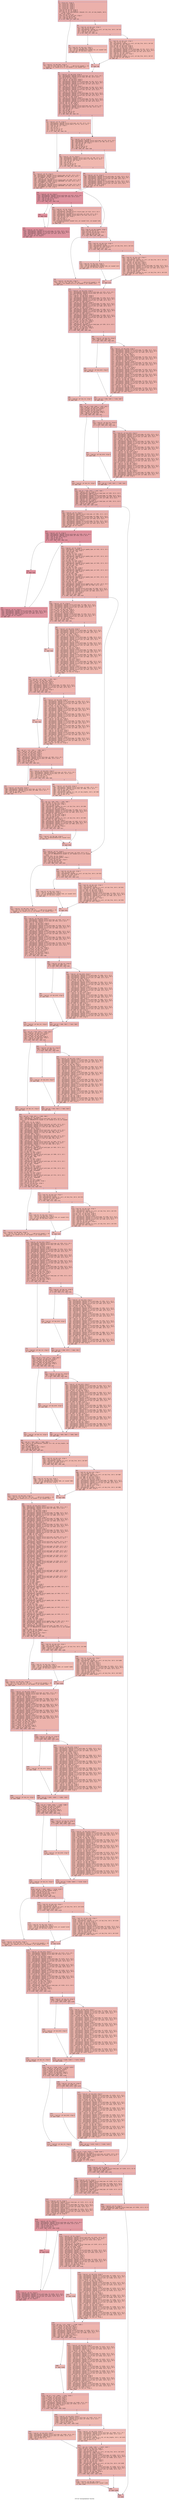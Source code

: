 digraph "CFG for 'GazumpOptimize' function" {
	label="CFG for 'GazumpOptimize' function";

	Node0x6000009cae40 [shape=record,color="#3d50c3ff", style=filled, fillcolor="#d24b4070" fontname="Courier",label="{2:\l|  %3 = alloca ptr, align 8\l  %4 = alloca ptr, align 8\l  %5 = alloca ptr, align 8\l  %6 = alloca ptr, align 8\l  %7 = alloca ptr, align 8\l  %8 = alloca ptr, align 8\l  store ptr %0, ptr %3, align 8\l  store ptr %1, ptr %4, align 8\l  %9 = load i8, ptr getelementptr inbounds ([0 x i8], ptr @zz_lengths, i64 0,\l... i64 26), align 1\l  %10 = zext i8 %9 to i32\l  store i32 %10, ptr @zz_size, align 4\l  %11 = sext i32 %10 to i64\l  %12 = icmp uge i64 %11, 265\l  br i1 %12, label %13, label %16\l|{<s0>T|<s1>F}}"];
	Node0x6000009cae40:s0 -> Node0x6000009cb250[tooltip="2 -> 13\nProbability 50.00%" ];
	Node0x6000009cae40:s1 -> Node0x6000009cb2a0[tooltip="2 -> 16\nProbability 50.00%" ];
	Node0x6000009cb250 [shape=record,color="#3d50c3ff", style=filled, fillcolor="#d8564670" fontname="Courier",label="{13:\l|  %14 = load ptr, ptr @no_fpos, align 8\l  %15 = call ptr (i32, i32, ptr, i32, ptr, ...) @Error(i32 noundef 1, i32\l... noundef 1, ptr noundef @.str.8, i32 noundef 1, ptr noundef %14)\l  br label %40\l}"];
	Node0x6000009cb250 -> Node0x6000009cb3e0[tooltip="13 -> 40\nProbability 100.00%" ];
	Node0x6000009cb2a0 [shape=record,color="#3d50c3ff", style=filled, fillcolor="#d8564670" fontname="Courier",label="{16:\l|  %17 = load i32, ptr @zz_size, align 4\l  %18 = sext i32 %17 to i64\l  %19 = getelementptr inbounds [0 x ptr], ptr @zz_free, i64 0, i64 %18\l  %20 = load ptr, ptr %19, align 8\l  %21 = icmp eq ptr %20, null\l  br i1 %21, label %22, label %26\l|{<s0>T|<s1>F}}"];
	Node0x6000009cb2a0:s0 -> Node0x6000009cb2f0[tooltip="16 -> 22\nProbability 37.50%" ];
	Node0x6000009cb2a0:s1 -> Node0x6000009cb340[tooltip="16 -> 26\nProbability 62.50%" ];
	Node0x6000009cb2f0 [shape=record,color="#3d50c3ff", style=filled, fillcolor="#de614d70" fontname="Courier",label="{22:\l|  %23 = load i32, ptr @zz_size, align 4\l  %24 = load ptr, ptr @no_fpos, align 8\l  %25 = call ptr @GetMemory(i32 noundef %23, ptr noundef %24)\l  store ptr %25, ptr @zz_hold, align 8\l  br label %39\l}"];
	Node0x6000009cb2f0 -> Node0x6000009cb390[tooltip="22 -> 39\nProbability 100.00%" ];
	Node0x6000009cb340 [shape=record,color="#3d50c3ff", style=filled, fillcolor="#dc5d4a70" fontname="Courier",label="{26:\l|  %27 = load i32, ptr @zz_size, align 4\l  %28 = sext i32 %27 to i64\l  %29 = getelementptr inbounds [0 x ptr], ptr @zz_free, i64 0, i64 %28\l  %30 = load ptr, ptr %29, align 8\l  store ptr %30, ptr @zz_hold, align 8\l  store ptr %30, ptr @zz_hold, align 8\l  %31 = load ptr, ptr @zz_hold, align 8\l  %32 = getelementptr inbounds %struct.word_type, ptr %31, i32 0, i32 0\l  %33 = getelementptr inbounds [2 x %struct.LIST], ptr %32, i64 0, i64 0\l  %34 = getelementptr inbounds %struct.LIST, ptr %33, i32 0, i32 0\l  %35 = load ptr, ptr %34, align 8\l  %36 = load i32, ptr @zz_size, align 4\l  %37 = sext i32 %36 to i64\l  %38 = getelementptr inbounds [0 x ptr], ptr @zz_free, i64 0, i64 %37\l  store ptr %35, ptr %38, align 8\l  br label %39\l}"];
	Node0x6000009cb340 -> Node0x6000009cb390[tooltip="26 -> 39\nProbability 100.00%" ];
	Node0x6000009cb390 [shape=record,color="#3d50c3ff", style=filled, fillcolor="#d8564670" fontname="Courier",label="{39:\l|  br label %40\l}"];
	Node0x6000009cb390 -> Node0x6000009cb3e0[tooltip="39 -> 40\nProbability 100.00%" ];
	Node0x6000009cb3e0 [shape=record,color="#3d50c3ff", style=filled, fillcolor="#d24b4070" fontname="Courier",label="{40:\l|  %41 = load ptr, ptr @zz_hold, align 8\l  %42 = getelementptr inbounds %struct.word_type, ptr %41, i32 0, i32 1\l  %43 = getelementptr inbounds %struct.anon, ptr %42, i32 0, i32 0\l  store i8 26, ptr %43, align 8\l  %44 = load ptr, ptr @zz_hold, align 8\l  %45 = load ptr, ptr @zz_hold, align 8\l  %46 = getelementptr inbounds %struct.word_type, ptr %45, i32 0, i32 0\l  %47 = getelementptr inbounds [2 x %struct.LIST], ptr %46, i64 0, i64 1\l  %48 = getelementptr inbounds %struct.LIST, ptr %47, i32 0, i32 1\l  store ptr %44, ptr %48, align 8\l  %49 = load ptr, ptr @zz_hold, align 8\l  %50 = getelementptr inbounds %struct.word_type, ptr %49, i32 0, i32 0\l  %51 = getelementptr inbounds [2 x %struct.LIST], ptr %50, i64 0, i64 1\l  %52 = getelementptr inbounds %struct.LIST, ptr %51, i32 0, i32 0\l  store ptr %44, ptr %52, align 8\l  %53 = load ptr, ptr @zz_hold, align 8\l  %54 = getelementptr inbounds %struct.word_type, ptr %53, i32 0, i32 0\l  %55 = getelementptr inbounds [2 x %struct.LIST], ptr %54, i64 0, i64 0\l  %56 = getelementptr inbounds %struct.LIST, ptr %55, i32 0, i32 1\l  store ptr %44, ptr %56, align 8\l  %57 = load ptr, ptr @zz_hold, align 8\l  %58 = getelementptr inbounds %struct.word_type, ptr %57, i32 0, i32 0\l  %59 = getelementptr inbounds [2 x %struct.LIST], ptr %58, i64 0, i64 0\l  %60 = getelementptr inbounds %struct.LIST, ptr %59, i32 0, i32 0\l  store ptr %44, ptr %60, align 8\l  store ptr %44, ptr %6, align 8\l  %61 = load ptr, ptr %3, align 8\l  %62 = getelementptr inbounds %struct.word_type, ptr %61, i32 0, i32 2\l  %63 = getelementptr inbounds %struct.anon.2, ptr %62, i32 0, i32 2\l  %64 = load i16, ptr %63, align 2\l  %65 = lshr i16 %64, 8\l  %66 = and i16 %65, 1\l  %67 = zext i16 %66 to i32\l  %68 = icmp eq i32 %67, 0\l  br i1 %68, label %69, label %78\l|{<s0>T|<s1>F}}"];
	Node0x6000009cb3e0:s0 -> Node0x6000009cb430[tooltip="40 -> 69\nProbability 37.50%" ];
	Node0x6000009cb3e0:s1 -> Node0x6000009cb480[tooltip="40 -> 78\nProbability 62.50%" ];
	Node0x6000009cb430 [shape=record,color="#3d50c3ff", style=filled, fillcolor="#dc5d4a70" fontname="Courier",label="{69:\l|  %70 = load ptr, ptr %4, align 8\l  %71 = getelementptr inbounds %struct.word_type, ptr %70, i32 0, i32 2\l  %72 = getelementptr inbounds %struct.anon.2, ptr %71, i32 0, i32 2\l  %73 = load i16, ptr %72, align 2\l  %74 = lshr i16 %73, 3\l  %75 = and i16 %74, 1\l  %76 = zext i16 %75 to i32\l  %77 = icmp ne i32 %76, 0\l  br i1 %77, label %96, label %78\l|{<s0>T|<s1>F}}"];
	Node0x6000009cb430:s0 -> Node0x6000009cb520[tooltip="69 -> 96\nProbability 62.50%" ];
	Node0x6000009cb430:s1 -> Node0x6000009cb480[tooltip="69 -> 78\nProbability 37.50%" ];
	Node0x6000009cb480 [shape=record,color="#3d50c3ff", style=filled, fillcolor="#d6524470" fontname="Courier",label="{78:\l|  %79 = load ptr, ptr %3, align 8\l  %80 = getelementptr inbounds %struct.word_type, ptr %79, i32 0, i32 2\l  %81 = getelementptr inbounds %struct.anon.2, ptr %80, i32 0, i32 2\l  %82 = load i16, ptr %81, align 2\l  %83 = lshr i16 %82, 8\l  %84 = and i16 %83, 1\l  %85 = zext i16 %84 to i32\l  %86 = icmp eq i32 %85, 0\l  br i1 %86, label %87, label %106\l|{<s0>T|<s1>F}}"];
	Node0x6000009cb480:s0 -> Node0x6000009cb4d0[tooltip="78 -> 87\nProbability 37.50%" ];
	Node0x6000009cb480:s1 -> Node0x6000009cb570[tooltip="78 -> 106\nProbability 62.50%" ];
	Node0x6000009cb4d0 [shape=record,color="#3d50c3ff", style=filled, fillcolor="#dc5d4a70" fontname="Courier",label="{87:\l|  %88 = load ptr, ptr %4, align 8\l  %89 = getelementptr inbounds %struct.word_type, ptr %88, i32 0, i32 2\l  %90 = getelementptr inbounds %struct.anon.2, ptr %89, i32 0, i32 2\l  %91 = load i16, ptr %90, align 2\l  %92 = lshr i16 %91, 3\l  %93 = and i16 %92, 1\l  %94 = zext i16 %93 to i32\l  %95 = icmp ne i32 %94, 0\l  br i1 %95, label %96, label %106\l|{<s0>T|<s1>F}}"];
	Node0x6000009cb4d0:s0 -> Node0x6000009cb520[tooltip="87 -> 96\nProbability 62.50%" ];
	Node0x6000009cb4d0:s1 -> Node0x6000009cb570[tooltip="87 -> 106\nProbability 37.50%" ];
	Node0x6000009cb520 [shape=record,color="#3d50c3ff", style=filled, fillcolor="#d8564670" fontname="Courier",label="{96:\l|  %97 = load ptr, ptr %6, align 8\l  %98 = getelementptr inbounds %struct.closure_type, ptr %97, i32 0, i32 4\l  %99 = getelementptr inbounds %struct.CONSTRAINT, ptr %98, i32 0, i32 0\l  store i32 8388607, ptr %99, align 8\l  %100 = load ptr, ptr %6, align 8\l  %101 = getelementptr inbounds %struct.closure_type, ptr %100, i32 0, i32 4\l  %102 = getelementptr inbounds %struct.CONSTRAINT, ptr %101, i32 0, i32 1\l  store i32 8388607, ptr %102, align 4\l  %103 = load ptr, ptr %6, align 8\l  %104 = getelementptr inbounds %struct.closure_type, ptr %103, i32 0, i32 4\l  %105 = getelementptr inbounds %struct.CONSTRAINT, ptr %104, i32 0, i32 2\l  store i32 8388607, ptr %105, align 8\l  br label %141\l}"];
	Node0x6000009cb520 -> Node0x6000009cb700[tooltip="96 -> 141\nProbability 100.00%" ];
	Node0x6000009cb570 [shape=record,color="#3d50c3ff", style=filled, fillcolor="#d6524470" fontname="Courier",label="{106:\l|  %107 = load ptr, ptr %4, align 8\l  %108 = getelementptr inbounds %struct.word_type, ptr %107, i32 0, i32 0\l  %109 = getelementptr inbounds [2 x %struct.LIST], ptr %108, i64 0, i64 1\l  %110 = getelementptr inbounds %struct.LIST, ptr %109, i32 0, i32 1\l  %111 = load ptr, ptr %110, align 8\l  %112 = getelementptr inbounds %struct.word_type, ptr %111, i32 0, i32 0\l  %113 = getelementptr inbounds [2 x %struct.LIST], ptr %112, i64 0, i64 0\l  %114 = getelementptr inbounds %struct.LIST, ptr %113, i32 0, i32 0\l  %115 = load ptr, ptr %114, align 8\l  store ptr %115, ptr %8, align 8\l  br label %116\l}"];
	Node0x6000009cb570 -> Node0x6000009cb5c0[tooltip="106 -> 116\nProbability 100.00%" ];
	Node0x6000009cb5c0 [shape=record,color="#b70d28ff", style=filled, fillcolor="#b70d2870" fontname="Courier",label="{116:\l|  %117 = load ptr, ptr %8, align 8\l  %118 = getelementptr inbounds %struct.word_type, ptr %117, i32 0, i32 1\l  %119 = getelementptr inbounds %struct.anon, ptr %118, i32 0, i32 0\l  %120 = load i8, ptr %119, align 8\l  %121 = zext i8 %120 to i32\l  %122 = icmp eq i32 %121, 0\l  br i1 %122, label %123, label %130\l|{<s0>T|<s1>F}}"];
	Node0x6000009cb5c0:s0 -> Node0x6000009cb610[tooltip="116 -> 123\nProbability 96.88%" ];
	Node0x6000009cb5c0:s1 -> Node0x6000009cb6b0[tooltip="116 -> 130\nProbability 3.12%" ];
	Node0x6000009cb610 [shape=record,color="#b70d28ff", style=filled, fillcolor="#b70d2870" fontname="Courier",label="{123:\l|  br label %124\l}"];
	Node0x6000009cb610 -> Node0x6000009cb660[tooltip="123 -> 124\nProbability 100.00%" ];
	Node0x6000009cb660 [shape=record,color="#b70d28ff", style=filled, fillcolor="#b70d2870" fontname="Courier",label="{124:\l|  %125 = load ptr, ptr %8, align 8\l  %126 = getelementptr inbounds %struct.word_type, ptr %125, i32 0, i32 0\l  %127 = getelementptr inbounds [2 x %struct.LIST], ptr %126, i64 0, i64 0\l  %128 = getelementptr inbounds %struct.LIST, ptr %127, i32 0, i32 0\l  %129 = load ptr, ptr %128, align 8\l  store ptr %129, ptr %8, align 8\l  br label %116\l}"];
	Node0x6000009cb660 -> Node0x6000009cb5c0[tooltip="124 -> 116\nProbability 100.00%" ];
	Node0x6000009cb6b0 [shape=record,color="#3d50c3ff", style=filled, fillcolor="#d6524470" fontname="Courier",label="{130:\l|  %131 = load ptr, ptr %8, align 8\l  %132 = load ptr, ptr %6, align 8\l  %133 = getelementptr inbounds %struct.closure_type, ptr %132, i32 0, i32 4\l  %134 = load ptr, ptr %3, align 8\l  %135 = getelementptr inbounds %struct.word_type, ptr %134, i32 0, i32 2\l  %136 = getelementptr inbounds %struct.anon.2, ptr %135, i32 0, i32 2\l  %137 = load i16, ptr %136, align 2\l  %138 = lshr i16 %137, 8\l  %139 = and i16 %138, 1\l  %140 = zext i16 %139 to i32\l  call void @Constrained(ptr noundef %131, ptr noundef %133, i32 noundef %140,\l... ptr noundef %7)\l  br label %141\l}"];
	Node0x6000009cb6b0 -> Node0x6000009cb700[tooltip="130 -> 141\nProbability 100.00%" ];
	Node0x6000009cb700 [shape=record,color="#3d50c3ff", style=filled, fillcolor="#d24b4070" fontname="Courier",label="{141:\l|  %142 = load i8, ptr @zz_lengths, align 1\l  %143 = zext i8 %142 to i32\l  store i32 %143, ptr @zz_size, align 4\l  %144 = sext i32 %143 to i64\l  %145 = icmp uge i64 %144, 265\l  br i1 %145, label %146, label %149\l|{<s0>T|<s1>F}}"];
	Node0x6000009cb700:s0 -> Node0x6000009cb750[tooltip="141 -> 146\nProbability 50.00%" ];
	Node0x6000009cb700:s1 -> Node0x6000009cb7a0[tooltip="141 -> 149\nProbability 50.00%" ];
	Node0x6000009cb750 [shape=record,color="#3d50c3ff", style=filled, fillcolor="#d8564670" fontname="Courier",label="{146:\l|  %147 = load ptr, ptr @no_fpos, align 8\l  %148 = call ptr (i32, i32, ptr, i32, ptr, ...) @Error(i32 noundef 1, i32\l... noundef 1, ptr noundef @.str.8, i32 noundef 1, ptr noundef %147)\l  br label %173\l}"];
	Node0x6000009cb750 -> Node0x6000009cb8e0[tooltip="146 -> 173\nProbability 100.00%" ];
	Node0x6000009cb7a0 [shape=record,color="#3d50c3ff", style=filled, fillcolor="#d8564670" fontname="Courier",label="{149:\l|  %150 = load i32, ptr @zz_size, align 4\l  %151 = sext i32 %150 to i64\l  %152 = getelementptr inbounds [0 x ptr], ptr @zz_free, i64 0, i64 %151\l  %153 = load ptr, ptr %152, align 8\l  %154 = icmp eq ptr %153, null\l  br i1 %154, label %155, label %159\l|{<s0>T|<s1>F}}"];
	Node0x6000009cb7a0:s0 -> Node0x6000009cb7f0[tooltip="149 -> 155\nProbability 37.50%" ];
	Node0x6000009cb7a0:s1 -> Node0x6000009cb840[tooltip="149 -> 159\nProbability 62.50%" ];
	Node0x6000009cb7f0 [shape=record,color="#3d50c3ff", style=filled, fillcolor="#de614d70" fontname="Courier",label="{155:\l|  %156 = load i32, ptr @zz_size, align 4\l  %157 = load ptr, ptr @no_fpos, align 8\l  %158 = call ptr @GetMemory(i32 noundef %156, ptr noundef %157)\l  store ptr %158, ptr @zz_hold, align 8\l  br label %172\l}"];
	Node0x6000009cb7f0 -> Node0x6000009cb890[tooltip="155 -> 172\nProbability 100.00%" ];
	Node0x6000009cb840 [shape=record,color="#3d50c3ff", style=filled, fillcolor="#dc5d4a70" fontname="Courier",label="{159:\l|  %160 = load i32, ptr @zz_size, align 4\l  %161 = sext i32 %160 to i64\l  %162 = getelementptr inbounds [0 x ptr], ptr @zz_free, i64 0, i64 %161\l  %163 = load ptr, ptr %162, align 8\l  store ptr %163, ptr @zz_hold, align 8\l  store ptr %163, ptr @zz_hold, align 8\l  %164 = load ptr, ptr @zz_hold, align 8\l  %165 = getelementptr inbounds %struct.word_type, ptr %164, i32 0, i32 0\l  %166 = getelementptr inbounds [2 x %struct.LIST], ptr %165, i64 0, i64 0\l  %167 = getelementptr inbounds %struct.LIST, ptr %166, i32 0, i32 0\l  %168 = load ptr, ptr %167, align 8\l  %169 = load i32, ptr @zz_size, align 4\l  %170 = sext i32 %169 to i64\l  %171 = getelementptr inbounds [0 x ptr], ptr @zz_free, i64 0, i64 %170\l  store ptr %168, ptr %171, align 8\l  br label %172\l}"];
	Node0x6000009cb840 -> Node0x6000009cb890[tooltip="159 -> 172\nProbability 100.00%" ];
	Node0x6000009cb890 [shape=record,color="#3d50c3ff", style=filled, fillcolor="#d8564670" fontname="Courier",label="{172:\l|  br label %173\l}"];
	Node0x6000009cb890 -> Node0x6000009cb8e0[tooltip="172 -> 173\nProbability 100.00%" ];
	Node0x6000009cb8e0 [shape=record,color="#3d50c3ff", style=filled, fillcolor="#d24b4070" fontname="Courier",label="{173:\l|  %174 = load ptr, ptr @zz_hold, align 8\l  %175 = getelementptr inbounds %struct.word_type, ptr %174, i32 0, i32 1\l  %176 = getelementptr inbounds %struct.anon, ptr %175, i32 0, i32 0\l  store i8 0, ptr %176, align 8\l  %177 = load ptr, ptr @zz_hold, align 8\l  %178 = load ptr, ptr @zz_hold, align 8\l  %179 = getelementptr inbounds %struct.word_type, ptr %178, i32 0, i32 0\l  %180 = getelementptr inbounds [2 x %struct.LIST], ptr %179, i64 0, i64 1\l  %181 = getelementptr inbounds %struct.LIST, ptr %180, i32 0, i32 1\l  store ptr %177, ptr %181, align 8\l  %182 = load ptr, ptr @zz_hold, align 8\l  %183 = getelementptr inbounds %struct.word_type, ptr %182, i32 0, i32 0\l  %184 = getelementptr inbounds [2 x %struct.LIST], ptr %183, i64 0, i64 1\l  %185 = getelementptr inbounds %struct.LIST, ptr %184, i32 0, i32 0\l  store ptr %177, ptr %185, align 8\l  %186 = load ptr, ptr @zz_hold, align 8\l  %187 = getelementptr inbounds %struct.word_type, ptr %186, i32 0, i32 0\l  %188 = getelementptr inbounds [2 x %struct.LIST], ptr %187, i64 0, i64 0\l  %189 = getelementptr inbounds %struct.LIST, ptr %188, i32 0, i32 1\l  store ptr %177, ptr %189, align 8\l  %190 = load ptr, ptr @zz_hold, align 8\l  %191 = getelementptr inbounds %struct.word_type, ptr %190, i32 0, i32 0\l  %192 = getelementptr inbounds [2 x %struct.LIST], ptr %191, i64 0, i64 0\l  %193 = getelementptr inbounds %struct.LIST, ptr %192, i32 0, i32 0\l  store ptr %177, ptr %193, align 8\l  store ptr %177, ptr @xx_link, align 8\l  %194 = load ptr, ptr @xx_link, align 8\l  store ptr %194, ptr @zz_res, align 8\l  %195 = load ptr, ptr %3, align 8\l  %196 = getelementptr inbounds %struct.head_type, ptr %195, i32 0, i32 9\l  %197 = load ptr, ptr %196, align 8\l  store ptr %197, ptr @zz_hold, align 8\l  %198 = load ptr, ptr @zz_hold, align 8\l  %199 = icmp eq ptr %198, null\l  br i1 %199, label %200, label %202\l|{<s0>T|<s1>F}}"];
	Node0x6000009cb8e0:s0 -> Node0x6000009cb930[tooltip="173 -> 200\nProbability 37.50%" ];
	Node0x6000009cb8e0:s1 -> Node0x6000009cb980[tooltip="173 -> 202\nProbability 62.50%" ];
	Node0x6000009cb930 [shape=record,color="#3d50c3ff", style=filled, fillcolor="#dc5d4a70" fontname="Courier",label="{200:\l|  %201 = load ptr, ptr @zz_res, align 8\l  br label %243\l}"];
	Node0x6000009cb930 -> Node0x6000009cbac0[tooltip="200 -> 243\nProbability 100.00%" ];
	Node0x6000009cb980 [shape=record,color="#3d50c3ff", style=filled, fillcolor="#d6524470" fontname="Courier",label="{202:\l|  %203 = load ptr, ptr @zz_res, align 8\l  %204 = icmp eq ptr %203, null\l  br i1 %204, label %205, label %207\l|{<s0>T|<s1>F}}"];
	Node0x6000009cb980:s0 -> Node0x6000009cb9d0[tooltip="202 -> 205\nProbability 37.50%" ];
	Node0x6000009cb980:s1 -> Node0x6000009cba20[tooltip="202 -> 207\nProbability 62.50%" ];
	Node0x6000009cb9d0 [shape=record,color="#3d50c3ff", style=filled, fillcolor="#de614d70" fontname="Courier",label="{205:\l|  %206 = load ptr, ptr @zz_hold, align 8\l  br label %241\l}"];
	Node0x6000009cb9d0 -> Node0x6000009cba70[tooltip="205 -> 241\nProbability 100.00%" ];
	Node0x6000009cba20 [shape=record,color="#3d50c3ff", style=filled, fillcolor="#d8564670" fontname="Courier",label="{207:\l|  %208 = load ptr, ptr @zz_hold, align 8\l  %209 = getelementptr inbounds %struct.word_type, ptr %208, i32 0, i32 0\l  %210 = getelementptr inbounds [2 x %struct.LIST], ptr %209, i64 0, i64 0\l  %211 = getelementptr inbounds %struct.LIST, ptr %210, i32 0, i32 0\l  %212 = load ptr, ptr %211, align 8\l  store ptr %212, ptr @zz_tmp, align 8\l  %213 = load ptr, ptr @zz_res, align 8\l  %214 = getelementptr inbounds %struct.word_type, ptr %213, i32 0, i32 0\l  %215 = getelementptr inbounds [2 x %struct.LIST], ptr %214, i64 0, i64 0\l  %216 = getelementptr inbounds %struct.LIST, ptr %215, i32 0, i32 0\l  %217 = load ptr, ptr %216, align 8\l  %218 = load ptr, ptr @zz_hold, align 8\l  %219 = getelementptr inbounds %struct.word_type, ptr %218, i32 0, i32 0\l  %220 = getelementptr inbounds [2 x %struct.LIST], ptr %219, i64 0, i64 0\l  %221 = getelementptr inbounds %struct.LIST, ptr %220, i32 0, i32 0\l  store ptr %217, ptr %221, align 8\l  %222 = load ptr, ptr @zz_hold, align 8\l  %223 = load ptr, ptr @zz_res, align 8\l  %224 = getelementptr inbounds %struct.word_type, ptr %223, i32 0, i32 0\l  %225 = getelementptr inbounds [2 x %struct.LIST], ptr %224, i64 0, i64 0\l  %226 = getelementptr inbounds %struct.LIST, ptr %225, i32 0, i32 0\l  %227 = load ptr, ptr %226, align 8\l  %228 = getelementptr inbounds %struct.word_type, ptr %227, i32 0, i32 0\l  %229 = getelementptr inbounds [2 x %struct.LIST], ptr %228, i64 0, i64 0\l  %230 = getelementptr inbounds %struct.LIST, ptr %229, i32 0, i32 1\l  store ptr %222, ptr %230, align 8\l  %231 = load ptr, ptr @zz_tmp, align 8\l  %232 = load ptr, ptr @zz_res, align 8\l  %233 = getelementptr inbounds %struct.word_type, ptr %232, i32 0, i32 0\l  %234 = getelementptr inbounds [2 x %struct.LIST], ptr %233, i64 0, i64 0\l  %235 = getelementptr inbounds %struct.LIST, ptr %234, i32 0, i32 0\l  store ptr %231, ptr %235, align 8\l  %236 = load ptr, ptr @zz_res, align 8\l  %237 = load ptr, ptr @zz_tmp, align 8\l  %238 = getelementptr inbounds %struct.word_type, ptr %237, i32 0, i32 0\l  %239 = getelementptr inbounds [2 x %struct.LIST], ptr %238, i64 0, i64 0\l  %240 = getelementptr inbounds %struct.LIST, ptr %239, i32 0, i32 1\l  store ptr %236, ptr %240, align 8\l  br label %241\l}"];
	Node0x6000009cba20 -> Node0x6000009cba70[tooltip="207 -> 241\nProbability 100.00%" ];
	Node0x6000009cba70 [shape=record,color="#3d50c3ff", style=filled, fillcolor="#d6524470" fontname="Courier",label="{241:\l|  %242 = phi ptr [ %206, %205 ], [ %236, %207 ]\l  br label %243\l}"];
	Node0x6000009cba70 -> Node0x6000009cbac0[tooltip="241 -> 243\nProbability 100.00%" ];
	Node0x6000009cbac0 [shape=record,color="#3d50c3ff", style=filled, fillcolor="#d24b4070" fontname="Courier",label="{243:\l|  %244 = phi ptr [ %201, %200 ], [ %242, %241 ]\l  %245 = load ptr, ptr @xx_link, align 8\l  store ptr %245, ptr @zz_res, align 8\l  %246 = load ptr, ptr %6, align 8\l  store ptr %246, ptr @zz_hold, align 8\l  %247 = load ptr, ptr @zz_hold, align 8\l  %248 = icmp eq ptr %247, null\l  br i1 %248, label %249, label %251\l|{<s0>T|<s1>F}}"];
	Node0x6000009cbac0:s0 -> Node0x6000009cbb10[tooltip="243 -> 249\nProbability 37.50%" ];
	Node0x6000009cbac0:s1 -> Node0x6000009cbb60[tooltip="243 -> 251\nProbability 62.50%" ];
	Node0x6000009cbb10 [shape=record,color="#3d50c3ff", style=filled, fillcolor="#dc5d4a70" fontname="Courier",label="{249:\l|  %250 = load ptr, ptr @zz_res, align 8\l  br label %292\l}"];
	Node0x6000009cbb10 -> Node0x6000009cbca0[tooltip="249 -> 292\nProbability 100.00%" ];
	Node0x6000009cbb60 [shape=record,color="#3d50c3ff", style=filled, fillcolor="#d6524470" fontname="Courier",label="{251:\l|  %252 = load ptr, ptr @zz_res, align 8\l  %253 = icmp eq ptr %252, null\l  br i1 %253, label %254, label %256\l|{<s0>T|<s1>F}}"];
	Node0x6000009cbb60:s0 -> Node0x6000009cbbb0[tooltip="251 -> 254\nProbability 37.50%" ];
	Node0x6000009cbb60:s1 -> Node0x6000009cbc00[tooltip="251 -> 256\nProbability 62.50%" ];
	Node0x6000009cbbb0 [shape=record,color="#3d50c3ff", style=filled, fillcolor="#de614d70" fontname="Courier",label="{254:\l|  %255 = load ptr, ptr @zz_hold, align 8\l  br label %290\l}"];
	Node0x6000009cbbb0 -> Node0x6000009cbc50[tooltip="254 -> 290\nProbability 100.00%" ];
	Node0x6000009cbc00 [shape=record,color="#3d50c3ff", style=filled, fillcolor="#d8564670" fontname="Courier",label="{256:\l|  %257 = load ptr, ptr @zz_hold, align 8\l  %258 = getelementptr inbounds %struct.word_type, ptr %257, i32 0, i32 0\l  %259 = getelementptr inbounds [2 x %struct.LIST], ptr %258, i64 0, i64 1\l  %260 = getelementptr inbounds %struct.LIST, ptr %259, i32 0, i32 0\l  %261 = load ptr, ptr %260, align 8\l  store ptr %261, ptr @zz_tmp, align 8\l  %262 = load ptr, ptr @zz_res, align 8\l  %263 = getelementptr inbounds %struct.word_type, ptr %262, i32 0, i32 0\l  %264 = getelementptr inbounds [2 x %struct.LIST], ptr %263, i64 0, i64 1\l  %265 = getelementptr inbounds %struct.LIST, ptr %264, i32 0, i32 0\l  %266 = load ptr, ptr %265, align 8\l  %267 = load ptr, ptr @zz_hold, align 8\l  %268 = getelementptr inbounds %struct.word_type, ptr %267, i32 0, i32 0\l  %269 = getelementptr inbounds [2 x %struct.LIST], ptr %268, i64 0, i64 1\l  %270 = getelementptr inbounds %struct.LIST, ptr %269, i32 0, i32 0\l  store ptr %266, ptr %270, align 8\l  %271 = load ptr, ptr @zz_hold, align 8\l  %272 = load ptr, ptr @zz_res, align 8\l  %273 = getelementptr inbounds %struct.word_type, ptr %272, i32 0, i32 0\l  %274 = getelementptr inbounds [2 x %struct.LIST], ptr %273, i64 0, i64 1\l  %275 = getelementptr inbounds %struct.LIST, ptr %274, i32 0, i32 0\l  %276 = load ptr, ptr %275, align 8\l  %277 = getelementptr inbounds %struct.word_type, ptr %276, i32 0, i32 0\l  %278 = getelementptr inbounds [2 x %struct.LIST], ptr %277, i64 0, i64 1\l  %279 = getelementptr inbounds %struct.LIST, ptr %278, i32 0, i32 1\l  store ptr %271, ptr %279, align 8\l  %280 = load ptr, ptr @zz_tmp, align 8\l  %281 = load ptr, ptr @zz_res, align 8\l  %282 = getelementptr inbounds %struct.word_type, ptr %281, i32 0, i32 0\l  %283 = getelementptr inbounds [2 x %struct.LIST], ptr %282, i64 0, i64 1\l  %284 = getelementptr inbounds %struct.LIST, ptr %283, i32 0, i32 0\l  store ptr %280, ptr %284, align 8\l  %285 = load ptr, ptr @zz_res, align 8\l  %286 = load ptr, ptr @zz_tmp, align 8\l  %287 = getelementptr inbounds %struct.word_type, ptr %286, i32 0, i32 0\l  %288 = getelementptr inbounds [2 x %struct.LIST], ptr %287, i64 0, i64 1\l  %289 = getelementptr inbounds %struct.LIST, ptr %288, i32 0, i32 1\l  store ptr %285, ptr %289, align 8\l  br label %290\l}"];
	Node0x6000009cbc00 -> Node0x6000009cbc50[tooltip="256 -> 290\nProbability 100.00%" ];
	Node0x6000009cbc50 [shape=record,color="#3d50c3ff", style=filled, fillcolor="#d6524470" fontname="Courier",label="{290:\l|  %291 = phi ptr [ %255, %254 ], [ %285, %256 ]\l  br label %292\l}"];
	Node0x6000009cbc50 -> Node0x6000009cbca0[tooltip="290 -> 292\nProbability 100.00%" ];
	Node0x6000009cbca0 [shape=record,color="#3d50c3ff", style=filled, fillcolor="#d24b4070" fontname="Courier",label="{292:\l|  %293 = phi ptr [ %250, %249 ], [ %291, %290 ]\l  %294 = load ptr, ptr %3, align 8\l  %295 = getelementptr inbounds %struct.head_type, ptr %294, i32 0, i32 8\l  %296 = load ptr, ptr %295, align 8\l  %297 = getelementptr inbounds %struct.word_type, ptr %296, i32 0, i32 0\l  %298 = getelementptr inbounds [2 x %struct.LIST], ptr %297, i64 0, i64 0\l  %299 = getelementptr inbounds %struct.LIST, ptr %298, i32 0, i32 0\l  %300 = load ptr, ptr %299, align 8\l  %301 = load ptr, ptr %3, align 8\l  %302 = getelementptr inbounds %struct.head_type, ptr %301, i32 0, i32 8\l  %303 = load ptr, ptr %302, align 8\l  %304 = icmp ne ptr %300, %303\l  br i1 %304, label %305, label %1297\l|{<s0>T|<s1>F}}"];
	Node0x6000009cbca0:s0 -> Node0x6000009cbcf0[tooltip="292 -> 305\nProbability 62.50%" ];
	Node0x6000009cbca0:s1 -> Node0x6000009d5b80[tooltip="292 -> 1297\nProbability 37.50%" ];
	Node0x6000009cbcf0 [shape=record,color="#3d50c3ff", style=filled, fillcolor="#d6524470" fontname="Courier",label="{305:\l|  %306 = load ptr, ptr %3, align 8\l  %307 = getelementptr inbounds %struct.head_type, ptr %306, i32 0, i32 8\l  %308 = load ptr, ptr %307, align 8\l  %309 = getelementptr inbounds %struct.word_type, ptr %308, i32 0, i32 0\l  %310 = getelementptr inbounds [2 x %struct.LIST], ptr %309, i64 0, i64 0\l  %311 = getelementptr inbounds %struct.LIST, ptr %310, i32 0, i32 0\l  %312 = load ptr, ptr %311, align 8\l  %313 = getelementptr inbounds %struct.word_type, ptr %312, i32 0, i32 0\l  %314 = getelementptr inbounds [2 x %struct.LIST], ptr %313, i64 0, i64 1\l  %315 = getelementptr inbounds %struct.LIST, ptr %314, i32 0, i32 0\l  %316 = load ptr, ptr %315, align 8\l  store ptr %316, ptr %5, align 8\l  br label %317\l}"];
	Node0x6000009cbcf0 -> Node0x6000009cbd40[tooltip="305 -> 317\nProbability 100.00%" ];
	Node0x6000009cbd40 [shape=record,color="#b70d28ff", style=filled, fillcolor="#b70d2870" fontname="Courier",label="{317:\l|  %318 = load ptr, ptr %5, align 8\l  %319 = getelementptr inbounds %struct.word_type, ptr %318, i32 0, i32 1\l  %320 = getelementptr inbounds %struct.anon, ptr %319, i32 0, i32 0\l  %321 = load i8, ptr %320, align 8\l  %322 = zext i8 %321 to i32\l  %323 = icmp eq i32 %322, 0\l  br i1 %323, label %324, label %331\l|{<s0>T|<s1>F}}"];
	Node0x6000009cbd40:s0 -> Node0x6000009cbd90[tooltip="317 -> 324\nProbability 96.88%" ];
	Node0x6000009cbd40:s1 -> Node0x6000009cbe30[tooltip="317 -> 331\nProbability 3.12%" ];
	Node0x6000009cbd90 [shape=record,color="#b70d28ff", style=filled, fillcolor="#b70d2870" fontname="Courier",label="{324:\l|  br label %325\l}"];
	Node0x6000009cbd90 -> Node0x6000009cbde0[tooltip="324 -> 325\nProbability 100.00%" ];
	Node0x6000009cbde0 [shape=record,color="#b70d28ff", style=filled, fillcolor="#b70d2870" fontname="Courier",label="{325:\l|  %326 = load ptr, ptr %5, align 8\l  %327 = getelementptr inbounds %struct.word_type, ptr %326, i32 0, i32 0\l  %328 = getelementptr inbounds [2 x %struct.LIST], ptr %327, i64 0, i64 1\l  %329 = getelementptr inbounds %struct.LIST, ptr %328, i32 0, i32 0\l  %330 = load ptr, ptr %329, align 8\l  store ptr %330, ptr %5, align 8\l  br label %317\l}"];
	Node0x6000009cbde0 -> Node0x6000009cbd40[tooltip="325 -> 317\nProbability 100.00%" ];
	Node0x6000009cbe30 [shape=record,color="#3d50c3ff", style=filled, fillcolor="#d6524470" fontname="Courier",label="{331:\l|  %332 = load ptr, ptr %5, align 8\l  %333 = getelementptr inbounds %struct.gapobj_type, ptr %332, i32 0, i32 3\l  %334 = load i16, ptr %333, align 4\l  %335 = and i16 %334, -129\l  %336 = or i16 %335, 0\l  store i16 %336, ptr %333, align 4\l  %337 = load ptr, ptr %5, align 8\l  %338 = getelementptr inbounds %struct.gapobj_type, ptr %337, i32 0, i32 3\l  %339 = load i16, ptr %338, align 4\l  %340 = and i16 %339, -257\l  %341 = or i16 %340, 0\l  store i16 %341, ptr %338, align 4\l  %342 = load ptr, ptr %5, align 8\l  %343 = getelementptr inbounds %struct.gapobj_type, ptr %342, i32 0, i32 3\l  %344 = load i16, ptr %343, align 4\l  %345 = and i16 %344, -513\l  %346 = or i16 %345, 512\l  store i16 %346, ptr %343, align 4\l  %347 = load ptr, ptr %5, align 8\l  %348 = getelementptr inbounds %struct.gapobj_type, ptr %347, i32 0, i32 3\l  %349 = load i16, ptr %348, align 4\l  %350 = and i16 %349, -7169\l  %351 = or i16 %350, 3072\l  store i16 %351, ptr %348, align 4\l  %352 = load ptr, ptr %5, align 8\l  %353 = getelementptr inbounds %struct.gapobj_type, ptr %352, i32 0, i32 3\l  %354 = load i16, ptr %353, align 4\l  %355 = and i16 %354, 8191\l  %356 = or i16 %355, -16384\l  store i16 %356, ptr %353, align 4\l  %357 = load ptr, ptr %5, align 8\l  %358 = getelementptr inbounds %struct.gapobj_type, ptr %357, i32 0, i32 3\l  %359 = getelementptr inbounds %struct.GAP, ptr %358, i32 0, i32 1\l  store i16 4096, ptr %359, align 2\l  %360 = load ptr, ptr %5, align 8\l  %361 = getelementptr inbounds %struct.word_type, ptr %360, i32 0, i32 0\l  %362 = getelementptr inbounds [2 x %struct.LIST], ptr %361, i64 0, i64 0\l  %363 = getelementptr inbounds %struct.LIST, ptr %362, i32 0, i32 1\l  %364 = load ptr, ptr %363, align 8\l  %365 = load ptr, ptr %5, align 8\l  %366 = icmp ne ptr %364, %365\l  br i1 %366, label %367, label %518\l|{<s0>T|<s1>F}}"];
	Node0x6000009cbe30:s0 -> Node0x6000009cbe80[tooltip="331 -> 367\nProbability 62.50%" ];
	Node0x6000009cbe30:s1 -> Node0x6000009d42d0[tooltip="331 -> 518\nProbability 37.50%" ];
	Node0x6000009cbe80 [shape=record,color="#3d50c3ff", style=filled, fillcolor="#d8564670" fontname="Courier",label="{367:\l|  %368 = load ptr, ptr %5, align 8\l  %369 = getelementptr inbounds %struct.word_type, ptr %368, i32 0, i32 0\l  %370 = getelementptr inbounds [2 x %struct.LIST], ptr %369, i64 0, i64 0\l  %371 = getelementptr inbounds %struct.LIST, ptr %370, i32 0, i32 1\l  %372 = load ptr, ptr %371, align 8\l  store ptr %372, ptr @xx_link, align 8\l  %373 = load ptr, ptr @xx_link, align 8\l  store ptr %373, ptr @zz_hold, align 8\l  %374 = load ptr, ptr @zz_hold, align 8\l  %375 = getelementptr inbounds %struct.word_type, ptr %374, i32 0, i32 0\l  %376 = getelementptr inbounds [2 x %struct.LIST], ptr %375, i64 0, i64 1\l  %377 = getelementptr inbounds %struct.LIST, ptr %376, i32 0, i32 1\l  %378 = load ptr, ptr %377, align 8\l  %379 = load ptr, ptr @zz_hold, align 8\l  %380 = icmp eq ptr %378, %379\l  br i1 %380, label %381, label %382\l|{<s0>T|<s1>F}}"];
	Node0x6000009cbe80:s0 -> Node0x6000009cbed0[tooltip="367 -> 381\nProbability 37.50%" ];
	Node0x6000009cbe80:s1 -> Node0x6000009cbf20[tooltip="367 -> 382\nProbability 62.50%" ];
	Node0x6000009cbed0 [shape=record,color="#3d50c3ff", style=filled, fillcolor="#e1675170" fontname="Courier",label="{381:\l|  br label %416\l}"];
	Node0x6000009cbed0 -> Node0x6000009cbf70[tooltip="381 -> 416\nProbability 100.00%" ];
	Node0x6000009cbf20 [shape=record,color="#3d50c3ff", style=filled, fillcolor="#de614d70" fontname="Courier",label="{382:\l|  %383 = load ptr, ptr @zz_hold, align 8\l  %384 = getelementptr inbounds %struct.word_type, ptr %383, i32 0, i32 0\l  %385 = getelementptr inbounds [2 x %struct.LIST], ptr %384, i64 0, i64 1\l  %386 = getelementptr inbounds %struct.LIST, ptr %385, i32 0, i32 1\l  %387 = load ptr, ptr %386, align 8\l  store ptr %387, ptr @zz_res, align 8\l  %388 = load ptr, ptr @zz_hold, align 8\l  %389 = getelementptr inbounds %struct.word_type, ptr %388, i32 0, i32 0\l  %390 = getelementptr inbounds [2 x %struct.LIST], ptr %389, i64 0, i64 1\l  %391 = getelementptr inbounds %struct.LIST, ptr %390, i32 0, i32 0\l  %392 = load ptr, ptr %391, align 8\l  %393 = load ptr, ptr @zz_res, align 8\l  %394 = getelementptr inbounds %struct.word_type, ptr %393, i32 0, i32 0\l  %395 = getelementptr inbounds [2 x %struct.LIST], ptr %394, i64 0, i64 1\l  %396 = getelementptr inbounds %struct.LIST, ptr %395, i32 0, i32 0\l  store ptr %392, ptr %396, align 8\l  %397 = load ptr, ptr @zz_res, align 8\l  %398 = load ptr, ptr @zz_hold, align 8\l  %399 = getelementptr inbounds %struct.word_type, ptr %398, i32 0, i32 0\l  %400 = getelementptr inbounds [2 x %struct.LIST], ptr %399, i64 0, i64 1\l  %401 = getelementptr inbounds %struct.LIST, ptr %400, i32 0, i32 0\l  %402 = load ptr, ptr %401, align 8\l  %403 = getelementptr inbounds %struct.word_type, ptr %402, i32 0, i32 0\l  %404 = getelementptr inbounds [2 x %struct.LIST], ptr %403, i64 0, i64 1\l  %405 = getelementptr inbounds %struct.LIST, ptr %404, i32 0, i32 1\l  store ptr %397, ptr %405, align 8\l  %406 = load ptr, ptr @zz_hold, align 8\l  %407 = load ptr, ptr @zz_hold, align 8\l  %408 = getelementptr inbounds %struct.word_type, ptr %407, i32 0, i32 0\l  %409 = getelementptr inbounds [2 x %struct.LIST], ptr %408, i64 0, i64 1\l  %410 = getelementptr inbounds %struct.LIST, ptr %409, i32 0, i32 1\l  store ptr %406, ptr %410, align 8\l  %411 = load ptr, ptr @zz_hold, align 8\l  %412 = getelementptr inbounds %struct.word_type, ptr %411, i32 0, i32 0\l  %413 = getelementptr inbounds [2 x %struct.LIST], ptr %412, i64 0, i64 1\l  %414 = getelementptr inbounds %struct.LIST, ptr %413, i32 0, i32 0\l  store ptr %406, ptr %414, align 8\l  %415 = load ptr, ptr @zz_res, align 8\l  br label %416\l}"];
	Node0x6000009cbf20 -> Node0x6000009cbf70[tooltip="382 -> 416\nProbability 100.00%" ];
	Node0x6000009cbf70 [shape=record,color="#3d50c3ff", style=filled, fillcolor="#d8564670" fontname="Courier",label="{416:\l|  %417 = phi ptr [ null, %381 ], [ %415, %382 ]\l  store ptr %417, ptr @xx_tmp, align 8\l  %418 = load ptr, ptr @xx_link, align 8\l  store ptr %418, ptr @zz_hold, align 8\l  %419 = load ptr, ptr @zz_hold, align 8\l  %420 = getelementptr inbounds %struct.word_type, ptr %419, i32 0, i32 0\l  %421 = getelementptr inbounds [2 x %struct.LIST], ptr %420, i64 0, i64 0\l  %422 = getelementptr inbounds %struct.LIST, ptr %421, i32 0, i32 1\l  %423 = load ptr, ptr %422, align 8\l  %424 = load ptr, ptr @zz_hold, align 8\l  %425 = icmp eq ptr %423, %424\l  br i1 %425, label %426, label %427\l|{<s0>T|<s1>F}}"];
	Node0x6000009cbf70:s0 -> Node0x6000009d4000[tooltip="416 -> 426\nProbability 37.50%" ];
	Node0x6000009cbf70:s1 -> Node0x6000009d4050[tooltip="416 -> 427\nProbability 62.50%" ];
	Node0x6000009d4000 [shape=record,color="#3d50c3ff", style=filled, fillcolor="#e1675170" fontname="Courier",label="{426:\l|  br label %461\l}"];
	Node0x6000009d4000 -> Node0x6000009d40a0[tooltip="426 -> 461\nProbability 100.00%" ];
	Node0x6000009d4050 [shape=record,color="#3d50c3ff", style=filled, fillcolor="#de614d70" fontname="Courier",label="{427:\l|  %428 = load ptr, ptr @zz_hold, align 8\l  %429 = getelementptr inbounds %struct.word_type, ptr %428, i32 0, i32 0\l  %430 = getelementptr inbounds [2 x %struct.LIST], ptr %429, i64 0, i64 0\l  %431 = getelementptr inbounds %struct.LIST, ptr %430, i32 0, i32 1\l  %432 = load ptr, ptr %431, align 8\l  store ptr %432, ptr @zz_res, align 8\l  %433 = load ptr, ptr @zz_hold, align 8\l  %434 = getelementptr inbounds %struct.word_type, ptr %433, i32 0, i32 0\l  %435 = getelementptr inbounds [2 x %struct.LIST], ptr %434, i64 0, i64 0\l  %436 = getelementptr inbounds %struct.LIST, ptr %435, i32 0, i32 0\l  %437 = load ptr, ptr %436, align 8\l  %438 = load ptr, ptr @zz_res, align 8\l  %439 = getelementptr inbounds %struct.word_type, ptr %438, i32 0, i32 0\l  %440 = getelementptr inbounds [2 x %struct.LIST], ptr %439, i64 0, i64 0\l  %441 = getelementptr inbounds %struct.LIST, ptr %440, i32 0, i32 0\l  store ptr %437, ptr %441, align 8\l  %442 = load ptr, ptr @zz_res, align 8\l  %443 = load ptr, ptr @zz_hold, align 8\l  %444 = getelementptr inbounds %struct.word_type, ptr %443, i32 0, i32 0\l  %445 = getelementptr inbounds [2 x %struct.LIST], ptr %444, i64 0, i64 0\l  %446 = getelementptr inbounds %struct.LIST, ptr %445, i32 0, i32 0\l  %447 = load ptr, ptr %446, align 8\l  %448 = getelementptr inbounds %struct.word_type, ptr %447, i32 0, i32 0\l  %449 = getelementptr inbounds [2 x %struct.LIST], ptr %448, i64 0, i64 0\l  %450 = getelementptr inbounds %struct.LIST, ptr %449, i32 0, i32 1\l  store ptr %442, ptr %450, align 8\l  %451 = load ptr, ptr @zz_hold, align 8\l  %452 = load ptr, ptr @zz_hold, align 8\l  %453 = getelementptr inbounds %struct.word_type, ptr %452, i32 0, i32 0\l  %454 = getelementptr inbounds [2 x %struct.LIST], ptr %453, i64 0, i64 0\l  %455 = getelementptr inbounds %struct.LIST, ptr %454, i32 0, i32 1\l  store ptr %451, ptr %455, align 8\l  %456 = load ptr, ptr @zz_hold, align 8\l  %457 = getelementptr inbounds %struct.word_type, ptr %456, i32 0, i32 0\l  %458 = getelementptr inbounds [2 x %struct.LIST], ptr %457, i64 0, i64 0\l  %459 = getelementptr inbounds %struct.LIST, ptr %458, i32 0, i32 0\l  store ptr %451, ptr %459, align 8\l  %460 = load ptr, ptr @zz_res, align 8\l  br label %461\l}"];
	Node0x6000009d4050 -> Node0x6000009d40a0[tooltip="427 -> 461\nProbability 100.00%" ];
	Node0x6000009d40a0 [shape=record,color="#3d50c3ff", style=filled, fillcolor="#d8564670" fontname="Courier",label="{461:\l|  %462 = phi ptr [ null, %426 ], [ %460, %427 ]\l  %463 = load ptr, ptr @xx_link, align 8\l  store ptr %463, ptr @zz_hold, align 8\l  %464 = load ptr, ptr @zz_hold, align 8\l  store ptr %464, ptr @zz_hold, align 8\l  %465 = load ptr, ptr @zz_hold, align 8\l  %466 = getelementptr inbounds %struct.word_type, ptr %465, i32 0, i32 1\l  %467 = getelementptr inbounds %struct.anon, ptr %466, i32 0, i32 0\l  %468 = load i8, ptr %467, align 8\l  %469 = zext i8 %468 to i32\l  %470 = icmp eq i32 %469, 11\l  br i1 %470, label %478, label %471\l|{<s0>T|<s1>F}}"];
	Node0x6000009d40a0:s0 -> Node0x6000009d4140[tooltip="461 -> 478\nProbability 50.00%" ];
	Node0x6000009d40a0:s1 -> Node0x6000009d40f0[tooltip="461 -> 471\nProbability 50.00%" ];
	Node0x6000009d40f0 [shape=record,color="#3d50c3ff", style=filled, fillcolor="#de614d70" fontname="Courier",label="{471:\l|  %472 = load ptr, ptr @zz_hold, align 8\l  %473 = getelementptr inbounds %struct.word_type, ptr %472, i32 0, i32 1\l  %474 = getelementptr inbounds %struct.anon, ptr %473, i32 0, i32 0\l  %475 = load i8, ptr %474, align 8\l  %476 = zext i8 %475 to i32\l  %477 = icmp eq i32 %476, 12\l  br i1 %477, label %478, label %484\l|{<s0>T|<s1>F}}"];
	Node0x6000009d40f0:s0 -> Node0x6000009d4140[tooltip="471 -> 478\nProbability 50.00%" ];
	Node0x6000009d40f0:s1 -> Node0x6000009d4190[tooltip="471 -> 484\nProbability 50.00%" ];
	Node0x6000009d4140 [shape=record,color="#3d50c3ff", style=filled, fillcolor="#dc5d4a70" fontname="Courier",label="{478:\l|  %479 = load ptr, ptr @zz_hold, align 8\l  %480 = getelementptr inbounds %struct.word_type, ptr %479, i32 0, i32 1\l  %481 = getelementptr inbounds %struct.anon, ptr %480, i32 0, i32 1\l  %482 = load i8, ptr %481, align 1\l  %483 = zext i8 %482 to i32\l  br label %493\l}"];
	Node0x6000009d4140 -> Node0x6000009d41e0[tooltip="478 -> 493\nProbability 100.00%" ];
	Node0x6000009d4190 [shape=record,color="#3d50c3ff", style=filled, fillcolor="#e36c5570" fontname="Courier",label="{484:\l|  %485 = load ptr, ptr @zz_hold, align 8\l  %486 = getelementptr inbounds %struct.word_type, ptr %485, i32 0, i32 1\l  %487 = getelementptr inbounds %struct.anon, ptr %486, i32 0, i32 0\l  %488 = load i8, ptr %487, align 8\l  %489 = zext i8 %488 to i64\l  %490 = getelementptr inbounds [0 x i8], ptr @zz_lengths, i64 0, i64 %489\l  %491 = load i8, ptr %490, align 1\l  %492 = zext i8 %491 to i32\l  br label %493\l}"];
	Node0x6000009d4190 -> Node0x6000009d41e0[tooltip="484 -> 493\nProbability 100.00%" ];
	Node0x6000009d41e0 [shape=record,color="#3d50c3ff", style=filled, fillcolor="#d8564670" fontname="Courier",label="{493:\l|  %494 = phi i32 [ %483, %478 ], [ %492, %484 ]\l  store i32 %494, ptr @zz_size, align 4\l  %495 = load i32, ptr @zz_size, align 4\l  %496 = sext i32 %495 to i64\l  %497 = getelementptr inbounds [0 x ptr], ptr @zz_free, i64 0, i64 %496\l  %498 = load ptr, ptr %497, align 8\l  %499 = load ptr, ptr @zz_hold, align 8\l  %500 = getelementptr inbounds %struct.word_type, ptr %499, i32 0, i32 0\l  %501 = getelementptr inbounds [2 x %struct.LIST], ptr %500, i64 0, i64 0\l  %502 = getelementptr inbounds %struct.LIST, ptr %501, i32 0, i32 0\l  store ptr %498, ptr %502, align 8\l  %503 = load ptr, ptr @zz_hold, align 8\l  %504 = load i32, ptr @zz_size, align 4\l  %505 = sext i32 %504 to i64\l  %506 = getelementptr inbounds [0 x ptr], ptr @zz_free, i64 0, i64 %505\l  store ptr %503, ptr %506, align 8\l  %507 = load ptr, ptr @xx_tmp, align 8\l  %508 = getelementptr inbounds %struct.word_type, ptr %507, i32 0, i32 0\l  %509 = getelementptr inbounds [2 x %struct.LIST], ptr %508, i64 0, i64 1\l  %510 = getelementptr inbounds %struct.LIST, ptr %509, i32 0, i32 1\l  %511 = load ptr, ptr %510, align 8\l  %512 = load ptr, ptr @xx_tmp, align 8\l  %513 = icmp eq ptr %511, %512\l  br i1 %513, label %514, label %517\l|{<s0>T|<s1>F}}"];
	Node0x6000009d41e0:s0 -> Node0x6000009d4230[tooltip="493 -> 514\nProbability 37.50%" ];
	Node0x6000009d41e0:s1 -> Node0x6000009d4280[tooltip="493 -> 517\nProbability 62.50%" ];
	Node0x6000009d4230 [shape=record,color="#3d50c3ff", style=filled, fillcolor="#e1675170" fontname="Courier",label="{514:\l|  %515 = load ptr, ptr @xx_tmp, align 8\l  %516 = call i32 @DisposeObject(ptr noundef %515)\l  br label %517\l}"];
	Node0x6000009d4230 -> Node0x6000009d4280[tooltip="514 -> 517\nProbability 100.00%" ];
	Node0x6000009d4280 [shape=record,color="#3d50c3ff", style=filled, fillcolor="#d8564670" fontname="Courier",label="{517:\l|  br label %518\l}"];
	Node0x6000009d4280 -> Node0x6000009d42d0[tooltip="517 -> 518\nProbability 100.00%" ];
	Node0x6000009d42d0 [shape=record,color="#3d50c3ff", style=filled, fillcolor="#d6524470" fontname="Courier",label="{518:\l|  %519 = load ptr, ptr %5, align 8\l  %520 = getelementptr inbounds %struct.word_type, ptr %519, i32 0, i32 1\l  %521 = call ptr @MakeWord(i32 noundef 11, ptr noundef @.str.9, ptr noundef\l... %520)\l  store ptr %521, ptr %6, align 8\l  %522 = load i8, ptr @zz_lengths, align 1\l  %523 = zext i8 %522 to i32\l  store i32 %523, ptr @zz_size, align 4\l  %524 = sext i32 %523 to i64\l  %525 = icmp uge i64 %524, 265\l  br i1 %525, label %526, label %529\l|{<s0>T|<s1>F}}"];
	Node0x6000009d42d0:s0 -> Node0x6000009d4320[tooltip="518 -> 526\nProbability 50.00%" ];
	Node0x6000009d42d0:s1 -> Node0x6000009d4370[tooltip="518 -> 529\nProbability 50.00%" ];
	Node0x6000009d4320 [shape=record,color="#3d50c3ff", style=filled, fillcolor="#dc5d4a70" fontname="Courier",label="{526:\l|  %527 = load ptr, ptr @no_fpos, align 8\l  %528 = call ptr (i32, i32, ptr, i32, ptr, ...) @Error(i32 noundef 1, i32\l... noundef 1, ptr noundef @.str.8, i32 noundef 1, ptr noundef %527)\l  br label %553\l}"];
	Node0x6000009d4320 -> Node0x6000009d44b0[tooltip="526 -> 553\nProbability 100.00%" ];
	Node0x6000009d4370 [shape=record,color="#3d50c3ff", style=filled, fillcolor="#dc5d4a70" fontname="Courier",label="{529:\l|  %530 = load i32, ptr @zz_size, align 4\l  %531 = sext i32 %530 to i64\l  %532 = getelementptr inbounds [0 x ptr], ptr @zz_free, i64 0, i64 %531\l  %533 = load ptr, ptr %532, align 8\l  %534 = icmp eq ptr %533, null\l  br i1 %534, label %535, label %539\l|{<s0>T|<s1>F}}"];
	Node0x6000009d4370:s0 -> Node0x6000009d43c0[tooltip="529 -> 535\nProbability 37.50%" ];
	Node0x6000009d4370:s1 -> Node0x6000009d4410[tooltip="529 -> 539\nProbability 62.50%" ];
	Node0x6000009d43c0 [shape=record,color="#3d50c3ff", style=filled, fillcolor="#e36c5570" fontname="Courier",label="{535:\l|  %536 = load i32, ptr @zz_size, align 4\l  %537 = load ptr, ptr @no_fpos, align 8\l  %538 = call ptr @GetMemory(i32 noundef %536, ptr noundef %537)\l  store ptr %538, ptr @zz_hold, align 8\l  br label %552\l}"];
	Node0x6000009d43c0 -> Node0x6000009d4460[tooltip="535 -> 552\nProbability 100.00%" ];
	Node0x6000009d4410 [shape=record,color="#3d50c3ff", style=filled, fillcolor="#de614d70" fontname="Courier",label="{539:\l|  %540 = load i32, ptr @zz_size, align 4\l  %541 = sext i32 %540 to i64\l  %542 = getelementptr inbounds [0 x ptr], ptr @zz_free, i64 0, i64 %541\l  %543 = load ptr, ptr %542, align 8\l  store ptr %543, ptr @zz_hold, align 8\l  store ptr %543, ptr @zz_hold, align 8\l  %544 = load ptr, ptr @zz_hold, align 8\l  %545 = getelementptr inbounds %struct.word_type, ptr %544, i32 0, i32 0\l  %546 = getelementptr inbounds [2 x %struct.LIST], ptr %545, i64 0, i64 0\l  %547 = getelementptr inbounds %struct.LIST, ptr %546, i32 0, i32 0\l  %548 = load ptr, ptr %547, align 8\l  %549 = load i32, ptr @zz_size, align 4\l  %550 = sext i32 %549 to i64\l  %551 = getelementptr inbounds [0 x ptr], ptr @zz_free, i64 0, i64 %550\l  store ptr %548, ptr %551, align 8\l  br label %552\l}"];
	Node0x6000009d4410 -> Node0x6000009d4460[tooltip="539 -> 552\nProbability 100.00%" ];
	Node0x6000009d4460 [shape=record,color="#3d50c3ff", style=filled, fillcolor="#dc5d4a70" fontname="Courier",label="{552:\l|  br label %553\l}"];
	Node0x6000009d4460 -> Node0x6000009d44b0[tooltip="552 -> 553\nProbability 100.00%" ];
	Node0x6000009d44b0 [shape=record,color="#3d50c3ff", style=filled, fillcolor="#d6524470" fontname="Courier",label="{553:\l|  %554 = load ptr, ptr @zz_hold, align 8\l  %555 = getelementptr inbounds %struct.word_type, ptr %554, i32 0, i32 1\l  %556 = getelementptr inbounds %struct.anon, ptr %555, i32 0, i32 0\l  store i8 0, ptr %556, align 8\l  %557 = load ptr, ptr @zz_hold, align 8\l  %558 = load ptr, ptr @zz_hold, align 8\l  %559 = getelementptr inbounds %struct.word_type, ptr %558, i32 0, i32 0\l  %560 = getelementptr inbounds [2 x %struct.LIST], ptr %559, i64 0, i64 1\l  %561 = getelementptr inbounds %struct.LIST, ptr %560, i32 0, i32 1\l  store ptr %557, ptr %561, align 8\l  %562 = load ptr, ptr @zz_hold, align 8\l  %563 = getelementptr inbounds %struct.word_type, ptr %562, i32 0, i32 0\l  %564 = getelementptr inbounds [2 x %struct.LIST], ptr %563, i64 0, i64 1\l  %565 = getelementptr inbounds %struct.LIST, ptr %564, i32 0, i32 0\l  store ptr %557, ptr %565, align 8\l  %566 = load ptr, ptr @zz_hold, align 8\l  %567 = getelementptr inbounds %struct.word_type, ptr %566, i32 0, i32 0\l  %568 = getelementptr inbounds [2 x %struct.LIST], ptr %567, i64 0, i64 0\l  %569 = getelementptr inbounds %struct.LIST, ptr %568, i32 0, i32 1\l  store ptr %557, ptr %569, align 8\l  %570 = load ptr, ptr @zz_hold, align 8\l  %571 = getelementptr inbounds %struct.word_type, ptr %570, i32 0, i32 0\l  %572 = getelementptr inbounds [2 x %struct.LIST], ptr %571, i64 0, i64 0\l  %573 = getelementptr inbounds %struct.LIST, ptr %572, i32 0, i32 0\l  store ptr %557, ptr %573, align 8\l  store ptr %557, ptr @xx_link, align 8\l  %574 = load ptr, ptr @xx_link, align 8\l  store ptr %574, ptr @zz_res, align 8\l  %575 = load ptr, ptr %5, align 8\l  store ptr %575, ptr @zz_hold, align 8\l  %576 = load ptr, ptr @zz_hold, align 8\l  %577 = icmp eq ptr %576, null\l  br i1 %577, label %578, label %580\l|{<s0>T|<s1>F}}"];
	Node0x6000009d44b0:s0 -> Node0x6000009d4500[tooltip="553 -> 578\nProbability 37.50%" ];
	Node0x6000009d44b0:s1 -> Node0x6000009d4550[tooltip="553 -> 580\nProbability 62.50%" ];
	Node0x6000009d4500 [shape=record,color="#3d50c3ff", style=filled, fillcolor="#de614d70" fontname="Courier",label="{578:\l|  %579 = load ptr, ptr @zz_res, align 8\l  br label %621\l}"];
	Node0x6000009d4500 -> Node0x6000009d4690[tooltip="578 -> 621\nProbability 100.00%" ];
	Node0x6000009d4550 [shape=record,color="#3d50c3ff", style=filled, fillcolor="#d8564670" fontname="Courier",label="{580:\l|  %581 = load ptr, ptr @zz_res, align 8\l  %582 = icmp eq ptr %581, null\l  br i1 %582, label %583, label %585\l|{<s0>T|<s1>F}}"];
	Node0x6000009d4550:s0 -> Node0x6000009d45a0[tooltip="580 -> 583\nProbability 37.50%" ];
	Node0x6000009d4550:s1 -> Node0x6000009d45f0[tooltip="580 -> 585\nProbability 62.50%" ];
	Node0x6000009d45a0 [shape=record,color="#3d50c3ff", style=filled, fillcolor="#e1675170" fontname="Courier",label="{583:\l|  %584 = load ptr, ptr @zz_hold, align 8\l  br label %619\l}"];
	Node0x6000009d45a0 -> Node0x6000009d4640[tooltip="583 -> 619\nProbability 100.00%" ];
	Node0x6000009d45f0 [shape=record,color="#3d50c3ff", style=filled, fillcolor="#de614d70" fontname="Courier",label="{585:\l|  %586 = load ptr, ptr @zz_hold, align 8\l  %587 = getelementptr inbounds %struct.word_type, ptr %586, i32 0, i32 0\l  %588 = getelementptr inbounds [2 x %struct.LIST], ptr %587, i64 0, i64 0\l  %589 = getelementptr inbounds %struct.LIST, ptr %588, i32 0, i32 0\l  %590 = load ptr, ptr %589, align 8\l  store ptr %590, ptr @zz_tmp, align 8\l  %591 = load ptr, ptr @zz_res, align 8\l  %592 = getelementptr inbounds %struct.word_type, ptr %591, i32 0, i32 0\l  %593 = getelementptr inbounds [2 x %struct.LIST], ptr %592, i64 0, i64 0\l  %594 = getelementptr inbounds %struct.LIST, ptr %593, i32 0, i32 0\l  %595 = load ptr, ptr %594, align 8\l  %596 = load ptr, ptr @zz_hold, align 8\l  %597 = getelementptr inbounds %struct.word_type, ptr %596, i32 0, i32 0\l  %598 = getelementptr inbounds [2 x %struct.LIST], ptr %597, i64 0, i64 0\l  %599 = getelementptr inbounds %struct.LIST, ptr %598, i32 0, i32 0\l  store ptr %595, ptr %599, align 8\l  %600 = load ptr, ptr @zz_hold, align 8\l  %601 = load ptr, ptr @zz_res, align 8\l  %602 = getelementptr inbounds %struct.word_type, ptr %601, i32 0, i32 0\l  %603 = getelementptr inbounds [2 x %struct.LIST], ptr %602, i64 0, i64 0\l  %604 = getelementptr inbounds %struct.LIST, ptr %603, i32 0, i32 0\l  %605 = load ptr, ptr %604, align 8\l  %606 = getelementptr inbounds %struct.word_type, ptr %605, i32 0, i32 0\l  %607 = getelementptr inbounds [2 x %struct.LIST], ptr %606, i64 0, i64 0\l  %608 = getelementptr inbounds %struct.LIST, ptr %607, i32 0, i32 1\l  store ptr %600, ptr %608, align 8\l  %609 = load ptr, ptr @zz_tmp, align 8\l  %610 = load ptr, ptr @zz_res, align 8\l  %611 = getelementptr inbounds %struct.word_type, ptr %610, i32 0, i32 0\l  %612 = getelementptr inbounds [2 x %struct.LIST], ptr %611, i64 0, i64 0\l  %613 = getelementptr inbounds %struct.LIST, ptr %612, i32 0, i32 0\l  store ptr %609, ptr %613, align 8\l  %614 = load ptr, ptr @zz_res, align 8\l  %615 = load ptr, ptr @zz_tmp, align 8\l  %616 = getelementptr inbounds %struct.word_type, ptr %615, i32 0, i32 0\l  %617 = getelementptr inbounds [2 x %struct.LIST], ptr %616, i64 0, i64 0\l  %618 = getelementptr inbounds %struct.LIST, ptr %617, i32 0, i32 1\l  store ptr %614, ptr %618, align 8\l  br label %619\l}"];
	Node0x6000009d45f0 -> Node0x6000009d4640[tooltip="585 -> 619\nProbability 100.00%" ];
	Node0x6000009d4640 [shape=record,color="#3d50c3ff", style=filled, fillcolor="#d8564670" fontname="Courier",label="{619:\l|  %620 = phi ptr [ %584, %583 ], [ %614, %585 ]\l  br label %621\l}"];
	Node0x6000009d4640 -> Node0x6000009d4690[tooltip="619 -> 621\nProbability 100.00%" ];
	Node0x6000009d4690 [shape=record,color="#3d50c3ff", style=filled, fillcolor="#d6524470" fontname="Courier",label="{621:\l|  %622 = phi ptr [ %579, %578 ], [ %620, %619 ]\l  %623 = load ptr, ptr @xx_link, align 8\l  store ptr %623, ptr @zz_res, align 8\l  %624 = load ptr, ptr %6, align 8\l  store ptr %624, ptr @zz_hold, align 8\l  %625 = load ptr, ptr @zz_hold, align 8\l  %626 = icmp eq ptr %625, null\l  br i1 %626, label %627, label %629\l|{<s0>T|<s1>F}}"];
	Node0x6000009d4690:s0 -> Node0x6000009d46e0[tooltip="621 -> 627\nProbability 37.50%" ];
	Node0x6000009d4690:s1 -> Node0x6000009d4730[tooltip="621 -> 629\nProbability 62.50%" ];
	Node0x6000009d46e0 [shape=record,color="#3d50c3ff", style=filled, fillcolor="#de614d70" fontname="Courier",label="{627:\l|  %628 = load ptr, ptr @zz_res, align 8\l  br label %670\l}"];
	Node0x6000009d46e0 -> Node0x6000009d4870[tooltip="627 -> 670\nProbability 100.00%" ];
	Node0x6000009d4730 [shape=record,color="#3d50c3ff", style=filled, fillcolor="#d8564670" fontname="Courier",label="{629:\l|  %630 = load ptr, ptr @zz_res, align 8\l  %631 = icmp eq ptr %630, null\l  br i1 %631, label %632, label %634\l|{<s0>T|<s1>F}}"];
	Node0x6000009d4730:s0 -> Node0x6000009d4780[tooltip="629 -> 632\nProbability 37.50%" ];
	Node0x6000009d4730:s1 -> Node0x6000009d47d0[tooltip="629 -> 634\nProbability 62.50%" ];
	Node0x6000009d4780 [shape=record,color="#3d50c3ff", style=filled, fillcolor="#e1675170" fontname="Courier",label="{632:\l|  %633 = load ptr, ptr @zz_hold, align 8\l  br label %668\l}"];
	Node0x6000009d4780 -> Node0x6000009d4820[tooltip="632 -> 668\nProbability 100.00%" ];
	Node0x6000009d47d0 [shape=record,color="#3d50c3ff", style=filled, fillcolor="#de614d70" fontname="Courier",label="{634:\l|  %635 = load ptr, ptr @zz_hold, align 8\l  %636 = getelementptr inbounds %struct.word_type, ptr %635, i32 0, i32 0\l  %637 = getelementptr inbounds [2 x %struct.LIST], ptr %636, i64 0, i64 1\l  %638 = getelementptr inbounds %struct.LIST, ptr %637, i32 0, i32 0\l  %639 = load ptr, ptr %638, align 8\l  store ptr %639, ptr @zz_tmp, align 8\l  %640 = load ptr, ptr @zz_res, align 8\l  %641 = getelementptr inbounds %struct.word_type, ptr %640, i32 0, i32 0\l  %642 = getelementptr inbounds [2 x %struct.LIST], ptr %641, i64 0, i64 1\l  %643 = getelementptr inbounds %struct.LIST, ptr %642, i32 0, i32 0\l  %644 = load ptr, ptr %643, align 8\l  %645 = load ptr, ptr @zz_hold, align 8\l  %646 = getelementptr inbounds %struct.word_type, ptr %645, i32 0, i32 0\l  %647 = getelementptr inbounds [2 x %struct.LIST], ptr %646, i64 0, i64 1\l  %648 = getelementptr inbounds %struct.LIST, ptr %647, i32 0, i32 0\l  store ptr %644, ptr %648, align 8\l  %649 = load ptr, ptr @zz_hold, align 8\l  %650 = load ptr, ptr @zz_res, align 8\l  %651 = getelementptr inbounds %struct.word_type, ptr %650, i32 0, i32 0\l  %652 = getelementptr inbounds [2 x %struct.LIST], ptr %651, i64 0, i64 1\l  %653 = getelementptr inbounds %struct.LIST, ptr %652, i32 0, i32 0\l  %654 = load ptr, ptr %653, align 8\l  %655 = getelementptr inbounds %struct.word_type, ptr %654, i32 0, i32 0\l  %656 = getelementptr inbounds [2 x %struct.LIST], ptr %655, i64 0, i64 1\l  %657 = getelementptr inbounds %struct.LIST, ptr %656, i32 0, i32 1\l  store ptr %649, ptr %657, align 8\l  %658 = load ptr, ptr @zz_tmp, align 8\l  %659 = load ptr, ptr @zz_res, align 8\l  %660 = getelementptr inbounds %struct.word_type, ptr %659, i32 0, i32 0\l  %661 = getelementptr inbounds [2 x %struct.LIST], ptr %660, i64 0, i64 1\l  %662 = getelementptr inbounds %struct.LIST, ptr %661, i32 0, i32 0\l  store ptr %658, ptr %662, align 8\l  %663 = load ptr, ptr @zz_res, align 8\l  %664 = load ptr, ptr @zz_tmp, align 8\l  %665 = getelementptr inbounds %struct.word_type, ptr %664, i32 0, i32 0\l  %666 = getelementptr inbounds [2 x %struct.LIST], ptr %665, i64 0, i64 1\l  %667 = getelementptr inbounds %struct.LIST, ptr %666, i32 0, i32 1\l  store ptr %663, ptr %667, align 8\l  br label %668\l}"];
	Node0x6000009d47d0 -> Node0x6000009d4820[tooltip="634 -> 668\nProbability 100.00%" ];
	Node0x6000009d4820 [shape=record,color="#3d50c3ff", style=filled, fillcolor="#d8564670" fontname="Courier",label="{668:\l|  %669 = phi ptr [ %633, %632 ], [ %663, %634 ]\l  br label %670\l}"];
	Node0x6000009d4820 -> Node0x6000009d4870[tooltip="668 -> 670\nProbability 100.00%" ];
	Node0x6000009d4870 [shape=record,color="#3d50c3ff", style=filled, fillcolor="#d6524470" fontname="Courier",label="{670:\l|  %671 = phi ptr [ %628, %627 ], [ %669, %668 ]\l  %672 = load ptr, ptr %5, align 8\l  %673 = getelementptr inbounds %struct.word_type, ptr %672, i32 0, i32 1\l  %674 = call ptr @MakeWord(i32 noundef 11, ptr noundef @.str.10, ptr noundef\l... %673)\l  store ptr %674, ptr %6, align 8\l  %675 = load ptr, ptr %6, align 8\l  %676 = getelementptr inbounds %struct.word_type, ptr %675, i32 0, i32 3\l  %677 = getelementptr inbounds %struct.anon.6, ptr %676, i32 0, i32 1\l  %678 = getelementptr inbounds [2 x i32], ptr %677, i64 0, i64 0\l  store i32 0, ptr %678, align 8\l  %679 = load ptr, ptr %6, align 8\l  %680 = getelementptr inbounds %struct.word_type, ptr %679, i32 0, i32 3\l  %681 = getelementptr inbounds %struct.anon.6, ptr %680, i32 0, i32 0\l  %682 = getelementptr inbounds [2 x i32], ptr %681, i64 0, i64 0\l  store i32 0, ptr %682, align 8\l  %683 = load ptr, ptr %6, align 8\l  %684 = getelementptr inbounds %struct.word_type, ptr %683, i32 0, i32 3\l  %685 = getelementptr inbounds %struct.anon.6, ptr %684, i32 0, i32 1\l  %686 = getelementptr inbounds [2 x i32], ptr %685, i64 0, i64 1\l  store i32 0, ptr %686, align 4\l  %687 = load ptr, ptr %6, align 8\l  %688 = getelementptr inbounds %struct.word_type, ptr %687, i32 0, i32 3\l  %689 = getelementptr inbounds %struct.anon.6, ptr %688, i32 0, i32 0\l  %690 = getelementptr inbounds [2 x i32], ptr %689, i64 0, i64 1\l  store i32 0, ptr %690, align 4\l  %691 = load ptr, ptr %6, align 8\l  %692 = getelementptr inbounds %struct.word_type, ptr %691, i32 0, i32 2\l  %693 = load i32, ptr %692, align 8\l  %694 = and i32 %693, -4190209\l  %695 = or i32 %694, 0\l  store i32 %695, ptr %692, align 8\l  %696 = load ptr, ptr %6, align 8\l  %697 = getelementptr inbounds %struct.word_type, ptr %696, i32 0, i32 2\l  %698 = load i32, ptr %697, align 8\l  %699 = and i32 %698, -4096\l  %700 = or i32 %699, 0\l  store i32 %700, ptr %697, align 8\l  %701 = load ptr, ptr %6, align 8\l  %702 = getelementptr inbounds %struct.word_type, ptr %701, i32 0, i32 2\l  %703 = load i32, ptr %702, align 8\l  %704 = and i32 %703, -4194305\l  %705 = or i32 %704, 0\l  store i32 %705, ptr %702, align 8\l  %706 = load ptr, ptr %6, align 8\l  %707 = getelementptr inbounds %struct.word_type, ptr %706, i32 0, i32 2\l  %708 = load i32, ptr %707, align 8\l  %709 = and i32 %708, 2147483647\l  %710 = or i32 %709, 0\l  store i32 %710, ptr %707, align 8\l  %711 = load ptr, ptr %6, align 8\l  %712 = getelementptr inbounds %struct.word_type, ptr %711, i32 0, i32 2\l  %713 = load i32, ptr %712, align 8\l  %714 = and i32 %713, -528482305\l  %715 = or i32 %714, 0\l  store i32 %715, ptr %712, align 8\l  %716 = load i8, ptr @zz_lengths, align 1\l  %717 = zext i8 %716 to i32\l  store i32 %717, ptr @zz_size, align 4\l  %718 = sext i32 %717 to i64\l  %719 = icmp uge i64 %718, 265\l  br i1 %719, label %720, label %723\l|{<s0>T|<s1>F}}"];
	Node0x6000009d4870:s0 -> Node0x6000009d48c0[tooltip="670 -> 720\nProbability 50.00%" ];
	Node0x6000009d4870:s1 -> Node0x6000009d4910[tooltip="670 -> 723\nProbability 50.00%" ];
	Node0x6000009d48c0 [shape=record,color="#3d50c3ff", style=filled, fillcolor="#dc5d4a70" fontname="Courier",label="{720:\l|  %721 = load ptr, ptr @no_fpos, align 8\l  %722 = call ptr (i32, i32, ptr, i32, ptr, ...) @Error(i32 noundef 1, i32\l... noundef 1, ptr noundef @.str.8, i32 noundef 1, ptr noundef %721)\l  br label %747\l}"];
	Node0x6000009d48c0 -> Node0x6000009d4a50[tooltip="720 -> 747\nProbability 100.00%" ];
	Node0x6000009d4910 [shape=record,color="#3d50c3ff", style=filled, fillcolor="#dc5d4a70" fontname="Courier",label="{723:\l|  %724 = load i32, ptr @zz_size, align 4\l  %725 = sext i32 %724 to i64\l  %726 = getelementptr inbounds [0 x ptr], ptr @zz_free, i64 0, i64 %725\l  %727 = load ptr, ptr %726, align 8\l  %728 = icmp eq ptr %727, null\l  br i1 %728, label %729, label %733\l|{<s0>T|<s1>F}}"];
	Node0x6000009d4910:s0 -> Node0x6000009d4960[tooltip="723 -> 729\nProbability 37.50%" ];
	Node0x6000009d4910:s1 -> Node0x6000009d49b0[tooltip="723 -> 733\nProbability 62.50%" ];
	Node0x6000009d4960 [shape=record,color="#3d50c3ff", style=filled, fillcolor="#e36c5570" fontname="Courier",label="{729:\l|  %730 = load i32, ptr @zz_size, align 4\l  %731 = load ptr, ptr @no_fpos, align 8\l  %732 = call ptr @GetMemory(i32 noundef %730, ptr noundef %731)\l  store ptr %732, ptr @zz_hold, align 8\l  br label %746\l}"];
	Node0x6000009d4960 -> Node0x6000009d4a00[tooltip="729 -> 746\nProbability 100.00%" ];
	Node0x6000009d49b0 [shape=record,color="#3d50c3ff", style=filled, fillcolor="#de614d70" fontname="Courier",label="{733:\l|  %734 = load i32, ptr @zz_size, align 4\l  %735 = sext i32 %734 to i64\l  %736 = getelementptr inbounds [0 x ptr], ptr @zz_free, i64 0, i64 %735\l  %737 = load ptr, ptr %736, align 8\l  store ptr %737, ptr @zz_hold, align 8\l  store ptr %737, ptr @zz_hold, align 8\l  %738 = load ptr, ptr @zz_hold, align 8\l  %739 = getelementptr inbounds %struct.word_type, ptr %738, i32 0, i32 0\l  %740 = getelementptr inbounds [2 x %struct.LIST], ptr %739, i64 0, i64 0\l  %741 = getelementptr inbounds %struct.LIST, ptr %740, i32 0, i32 0\l  %742 = load ptr, ptr %741, align 8\l  %743 = load i32, ptr @zz_size, align 4\l  %744 = sext i32 %743 to i64\l  %745 = getelementptr inbounds [0 x ptr], ptr @zz_free, i64 0, i64 %744\l  store ptr %742, ptr %745, align 8\l  br label %746\l}"];
	Node0x6000009d49b0 -> Node0x6000009d4a00[tooltip="733 -> 746\nProbability 100.00%" ];
	Node0x6000009d4a00 [shape=record,color="#3d50c3ff", style=filled, fillcolor="#dc5d4a70" fontname="Courier",label="{746:\l|  br label %747\l}"];
	Node0x6000009d4a00 -> Node0x6000009d4a50[tooltip="746 -> 747\nProbability 100.00%" ];
	Node0x6000009d4a50 [shape=record,color="#3d50c3ff", style=filled, fillcolor="#d6524470" fontname="Courier",label="{747:\l|  %748 = load ptr, ptr @zz_hold, align 8\l  %749 = getelementptr inbounds %struct.word_type, ptr %748, i32 0, i32 1\l  %750 = getelementptr inbounds %struct.anon, ptr %749, i32 0, i32 0\l  store i8 0, ptr %750, align 8\l  %751 = load ptr, ptr @zz_hold, align 8\l  %752 = load ptr, ptr @zz_hold, align 8\l  %753 = getelementptr inbounds %struct.word_type, ptr %752, i32 0, i32 0\l  %754 = getelementptr inbounds [2 x %struct.LIST], ptr %753, i64 0, i64 1\l  %755 = getelementptr inbounds %struct.LIST, ptr %754, i32 0, i32 1\l  store ptr %751, ptr %755, align 8\l  %756 = load ptr, ptr @zz_hold, align 8\l  %757 = getelementptr inbounds %struct.word_type, ptr %756, i32 0, i32 0\l  %758 = getelementptr inbounds [2 x %struct.LIST], ptr %757, i64 0, i64 1\l  %759 = getelementptr inbounds %struct.LIST, ptr %758, i32 0, i32 0\l  store ptr %751, ptr %759, align 8\l  %760 = load ptr, ptr @zz_hold, align 8\l  %761 = getelementptr inbounds %struct.word_type, ptr %760, i32 0, i32 0\l  %762 = getelementptr inbounds [2 x %struct.LIST], ptr %761, i64 0, i64 0\l  %763 = getelementptr inbounds %struct.LIST, ptr %762, i32 0, i32 1\l  store ptr %751, ptr %763, align 8\l  %764 = load ptr, ptr @zz_hold, align 8\l  %765 = getelementptr inbounds %struct.word_type, ptr %764, i32 0, i32 0\l  %766 = getelementptr inbounds [2 x %struct.LIST], ptr %765, i64 0, i64 0\l  %767 = getelementptr inbounds %struct.LIST, ptr %766, i32 0, i32 0\l  store ptr %751, ptr %767, align 8\l  store ptr %751, ptr @xx_link, align 8\l  %768 = load ptr, ptr @xx_link, align 8\l  store ptr %768, ptr @zz_res, align 8\l  %769 = load ptr, ptr %3, align 8\l  %770 = getelementptr inbounds %struct.head_type, ptr %769, i32 0, i32 8\l  %771 = load ptr, ptr %770, align 8\l  store ptr %771, ptr @zz_hold, align 8\l  %772 = load ptr, ptr @zz_hold, align 8\l  %773 = icmp eq ptr %772, null\l  br i1 %773, label %774, label %776\l|{<s0>T|<s1>F}}"];
	Node0x6000009d4a50:s0 -> Node0x6000009d4aa0[tooltip="747 -> 774\nProbability 37.50%" ];
	Node0x6000009d4a50:s1 -> Node0x6000009d4af0[tooltip="747 -> 776\nProbability 62.50%" ];
	Node0x6000009d4aa0 [shape=record,color="#3d50c3ff", style=filled, fillcolor="#de614d70" fontname="Courier",label="{774:\l|  %775 = load ptr, ptr @zz_res, align 8\l  br label %817\l}"];
	Node0x6000009d4aa0 -> Node0x6000009d4c30[tooltip="774 -> 817\nProbability 100.00%" ];
	Node0x6000009d4af0 [shape=record,color="#3d50c3ff", style=filled, fillcolor="#d8564670" fontname="Courier",label="{776:\l|  %777 = load ptr, ptr @zz_res, align 8\l  %778 = icmp eq ptr %777, null\l  br i1 %778, label %779, label %781\l|{<s0>T|<s1>F}}"];
	Node0x6000009d4af0:s0 -> Node0x6000009d4b40[tooltip="776 -> 779\nProbability 37.50%" ];
	Node0x6000009d4af0:s1 -> Node0x6000009d4b90[tooltip="776 -> 781\nProbability 62.50%" ];
	Node0x6000009d4b40 [shape=record,color="#3d50c3ff", style=filled, fillcolor="#e1675170" fontname="Courier",label="{779:\l|  %780 = load ptr, ptr @zz_hold, align 8\l  br label %815\l}"];
	Node0x6000009d4b40 -> Node0x6000009d4be0[tooltip="779 -> 815\nProbability 100.00%" ];
	Node0x6000009d4b90 [shape=record,color="#3d50c3ff", style=filled, fillcolor="#de614d70" fontname="Courier",label="{781:\l|  %782 = load ptr, ptr @zz_hold, align 8\l  %783 = getelementptr inbounds %struct.word_type, ptr %782, i32 0, i32 0\l  %784 = getelementptr inbounds [2 x %struct.LIST], ptr %783, i64 0, i64 0\l  %785 = getelementptr inbounds %struct.LIST, ptr %784, i32 0, i32 0\l  %786 = load ptr, ptr %785, align 8\l  store ptr %786, ptr @zz_tmp, align 8\l  %787 = load ptr, ptr @zz_res, align 8\l  %788 = getelementptr inbounds %struct.word_type, ptr %787, i32 0, i32 0\l  %789 = getelementptr inbounds [2 x %struct.LIST], ptr %788, i64 0, i64 0\l  %790 = getelementptr inbounds %struct.LIST, ptr %789, i32 0, i32 0\l  %791 = load ptr, ptr %790, align 8\l  %792 = load ptr, ptr @zz_hold, align 8\l  %793 = getelementptr inbounds %struct.word_type, ptr %792, i32 0, i32 0\l  %794 = getelementptr inbounds [2 x %struct.LIST], ptr %793, i64 0, i64 0\l  %795 = getelementptr inbounds %struct.LIST, ptr %794, i32 0, i32 0\l  store ptr %791, ptr %795, align 8\l  %796 = load ptr, ptr @zz_hold, align 8\l  %797 = load ptr, ptr @zz_res, align 8\l  %798 = getelementptr inbounds %struct.word_type, ptr %797, i32 0, i32 0\l  %799 = getelementptr inbounds [2 x %struct.LIST], ptr %798, i64 0, i64 0\l  %800 = getelementptr inbounds %struct.LIST, ptr %799, i32 0, i32 0\l  %801 = load ptr, ptr %800, align 8\l  %802 = getelementptr inbounds %struct.word_type, ptr %801, i32 0, i32 0\l  %803 = getelementptr inbounds [2 x %struct.LIST], ptr %802, i64 0, i64 0\l  %804 = getelementptr inbounds %struct.LIST, ptr %803, i32 0, i32 1\l  store ptr %796, ptr %804, align 8\l  %805 = load ptr, ptr @zz_tmp, align 8\l  %806 = load ptr, ptr @zz_res, align 8\l  %807 = getelementptr inbounds %struct.word_type, ptr %806, i32 0, i32 0\l  %808 = getelementptr inbounds [2 x %struct.LIST], ptr %807, i64 0, i64 0\l  %809 = getelementptr inbounds %struct.LIST, ptr %808, i32 0, i32 0\l  store ptr %805, ptr %809, align 8\l  %810 = load ptr, ptr @zz_res, align 8\l  %811 = load ptr, ptr @zz_tmp, align 8\l  %812 = getelementptr inbounds %struct.word_type, ptr %811, i32 0, i32 0\l  %813 = getelementptr inbounds [2 x %struct.LIST], ptr %812, i64 0, i64 0\l  %814 = getelementptr inbounds %struct.LIST, ptr %813, i32 0, i32 1\l  store ptr %810, ptr %814, align 8\l  br label %815\l}"];
	Node0x6000009d4b90 -> Node0x6000009d4be0[tooltip="781 -> 815\nProbability 100.00%" ];
	Node0x6000009d4be0 [shape=record,color="#3d50c3ff", style=filled, fillcolor="#d8564670" fontname="Courier",label="{815:\l|  %816 = phi ptr [ %780, %779 ], [ %810, %781 ]\l  br label %817\l}"];
	Node0x6000009d4be0 -> Node0x6000009d4c30[tooltip="815 -> 817\nProbability 100.00%" ];
	Node0x6000009d4c30 [shape=record,color="#3d50c3ff", style=filled, fillcolor="#d6524470" fontname="Courier",label="{817:\l|  %818 = phi ptr [ %775, %774 ], [ %816, %815 ]\l  %819 = load ptr, ptr @xx_link, align 8\l  store ptr %819, ptr @zz_res, align 8\l  %820 = load ptr, ptr %6, align 8\l  store ptr %820, ptr @zz_hold, align 8\l  %821 = load ptr, ptr @zz_hold, align 8\l  %822 = icmp eq ptr %821, null\l  br i1 %822, label %823, label %825\l|{<s0>T|<s1>F}}"];
	Node0x6000009d4c30:s0 -> Node0x6000009d4c80[tooltip="817 -> 823\nProbability 37.50%" ];
	Node0x6000009d4c30:s1 -> Node0x6000009d4cd0[tooltip="817 -> 825\nProbability 62.50%" ];
	Node0x6000009d4c80 [shape=record,color="#3d50c3ff", style=filled, fillcolor="#de614d70" fontname="Courier",label="{823:\l|  %824 = load ptr, ptr @zz_res, align 8\l  br label %866\l}"];
	Node0x6000009d4c80 -> Node0x6000009d4e10[tooltip="823 -> 866\nProbability 100.00%" ];
	Node0x6000009d4cd0 [shape=record,color="#3d50c3ff", style=filled, fillcolor="#d8564670" fontname="Courier",label="{825:\l|  %826 = load ptr, ptr @zz_res, align 8\l  %827 = icmp eq ptr %826, null\l  br i1 %827, label %828, label %830\l|{<s0>T|<s1>F}}"];
	Node0x6000009d4cd0:s0 -> Node0x6000009d4d20[tooltip="825 -> 828\nProbability 37.50%" ];
	Node0x6000009d4cd0:s1 -> Node0x6000009d4d70[tooltip="825 -> 830\nProbability 62.50%" ];
	Node0x6000009d4d20 [shape=record,color="#3d50c3ff", style=filled, fillcolor="#e1675170" fontname="Courier",label="{828:\l|  %829 = load ptr, ptr @zz_hold, align 8\l  br label %864\l}"];
	Node0x6000009d4d20 -> Node0x6000009d4dc0[tooltip="828 -> 864\nProbability 100.00%" ];
	Node0x6000009d4d70 [shape=record,color="#3d50c3ff", style=filled, fillcolor="#de614d70" fontname="Courier",label="{830:\l|  %831 = load ptr, ptr @zz_hold, align 8\l  %832 = getelementptr inbounds %struct.word_type, ptr %831, i32 0, i32 0\l  %833 = getelementptr inbounds [2 x %struct.LIST], ptr %832, i64 0, i64 1\l  %834 = getelementptr inbounds %struct.LIST, ptr %833, i32 0, i32 0\l  %835 = load ptr, ptr %834, align 8\l  store ptr %835, ptr @zz_tmp, align 8\l  %836 = load ptr, ptr @zz_res, align 8\l  %837 = getelementptr inbounds %struct.word_type, ptr %836, i32 0, i32 0\l  %838 = getelementptr inbounds [2 x %struct.LIST], ptr %837, i64 0, i64 1\l  %839 = getelementptr inbounds %struct.LIST, ptr %838, i32 0, i32 0\l  %840 = load ptr, ptr %839, align 8\l  %841 = load ptr, ptr @zz_hold, align 8\l  %842 = getelementptr inbounds %struct.word_type, ptr %841, i32 0, i32 0\l  %843 = getelementptr inbounds [2 x %struct.LIST], ptr %842, i64 0, i64 1\l  %844 = getelementptr inbounds %struct.LIST, ptr %843, i32 0, i32 0\l  store ptr %840, ptr %844, align 8\l  %845 = load ptr, ptr @zz_hold, align 8\l  %846 = load ptr, ptr @zz_res, align 8\l  %847 = getelementptr inbounds %struct.word_type, ptr %846, i32 0, i32 0\l  %848 = getelementptr inbounds [2 x %struct.LIST], ptr %847, i64 0, i64 1\l  %849 = getelementptr inbounds %struct.LIST, ptr %848, i32 0, i32 0\l  %850 = load ptr, ptr %849, align 8\l  %851 = getelementptr inbounds %struct.word_type, ptr %850, i32 0, i32 0\l  %852 = getelementptr inbounds [2 x %struct.LIST], ptr %851, i64 0, i64 1\l  %853 = getelementptr inbounds %struct.LIST, ptr %852, i32 0, i32 1\l  store ptr %845, ptr %853, align 8\l  %854 = load ptr, ptr @zz_tmp, align 8\l  %855 = load ptr, ptr @zz_res, align 8\l  %856 = getelementptr inbounds %struct.word_type, ptr %855, i32 0, i32 0\l  %857 = getelementptr inbounds [2 x %struct.LIST], ptr %856, i64 0, i64 1\l  %858 = getelementptr inbounds %struct.LIST, ptr %857, i32 0, i32 0\l  store ptr %854, ptr %858, align 8\l  %859 = load ptr, ptr @zz_res, align 8\l  %860 = load ptr, ptr @zz_tmp, align 8\l  %861 = getelementptr inbounds %struct.word_type, ptr %860, i32 0, i32 0\l  %862 = getelementptr inbounds [2 x %struct.LIST], ptr %861, i64 0, i64 1\l  %863 = getelementptr inbounds %struct.LIST, ptr %862, i32 0, i32 1\l  store ptr %859, ptr %863, align 8\l  br label %864\l}"];
	Node0x6000009d4d70 -> Node0x6000009d4dc0[tooltip="830 -> 864\nProbability 100.00%" ];
	Node0x6000009d4dc0 [shape=record,color="#3d50c3ff", style=filled, fillcolor="#d8564670" fontname="Courier",label="{864:\l|  %865 = phi ptr [ %829, %828 ], [ %859, %830 ]\l  br label %866\l}"];
	Node0x6000009d4dc0 -> Node0x6000009d4e10[tooltip="864 -> 866\nProbability 100.00%" ];
	Node0x6000009d4e10 [shape=record,color="#3d50c3ff", style=filled, fillcolor="#d6524470" fontname="Courier",label="{866:\l|  %867 = phi ptr [ %824, %823 ], [ %865, %864 ]\l  %868 = load i8, ptr getelementptr inbounds ([0 x i8], ptr @zz_lengths, i64\l... 0, i64 1), align 1\l  %869 = zext i8 %868 to i32\l  store i32 %869, ptr @zz_size, align 4\l  %870 = sext i32 %869 to i64\l  %871 = icmp uge i64 %870, 265\l  br i1 %871, label %872, label %875\l|{<s0>T|<s1>F}}"];
	Node0x6000009d4e10:s0 -> Node0x6000009d4e60[tooltip="866 -> 872\nProbability 50.00%" ];
	Node0x6000009d4e10:s1 -> Node0x6000009d4eb0[tooltip="866 -> 875\nProbability 50.00%" ];
	Node0x6000009d4e60 [shape=record,color="#3d50c3ff", style=filled, fillcolor="#dc5d4a70" fontname="Courier",label="{872:\l|  %873 = load ptr, ptr @no_fpos, align 8\l  %874 = call ptr (i32, i32, ptr, i32, ptr, ...) @Error(i32 noundef 1, i32\l... noundef 1, ptr noundef @.str.8, i32 noundef 1, ptr noundef %873)\l  br label %899\l}"];
	Node0x6000009d4e60 -> Node0x6000009d4ff0[tooltip="872 -> 899\nProbability 100.00%" ];
	Node0x6000009d4eb0 [shape=record,color="#3d50c3ff", style=filled, fillcolor="#dc5d4a70" fontname="Courier",label="{875:\l|  %876 = load i32, ptr @zz_size, align 4\l  %877 = sext i32 %876 to i64\l  %878 = getelementptr inbounds [0 x ptr], ptr @zz_free, i64 0, i64 %877\l  %879 = load ptr, ptr %878, align 8\l  %880 = icmp eq ptr %879, null\l  br i1 %880, label %881, label %885\l|{<s0>T|<s1>F}}"];
	Node0x6000009d4eb0:s0 -> Node0x6000009d4f00[tooltip="875 -> 881\nProbability 37.50%" ];
	Node0x6000009d4eb0:s1 -> Node0x6000009d4f50[tooltip="875 -> 885\nProbability 62.50%" ];
	Node0x6000009d4f00 [shape=record,color="#3d50c3ff", style=filled, fillcolor="#e36c5570" fontname="Courier",label="{881:\l|  %882 = load i32, ptr @zz_size, align 4\l  %883 = load ptr, ptr @no_fpos, align 8\l  %884 = call ptr @GetMemory(i32 noundef %882, ptr noundef %883)\l  store ptr %884, ptr @zz_hold, align 8\l  br label %898\l}"];
	Node0x6000009d4f00 -> Node0x6000009d4fa0[tooltip="881 -> 898\nProbability 100.00%" ];
	Node0x6000009d4f50 [shape=record,color="#3d50c3ff", style=filled, fillcolor="#de614d70" fontname="Courier",label="{885:\l|  %886 = load i32, ptr @zz_size, align 4\l  %887 = sext i32 %886 to i64\l  %888 = getelementptr inbounds [0 x ptr], ptr @zz_free, i64 0, i64 %887\l  %889 = load ptr, ptr %888, align 8\l  store ptr %889, ptr @zz_hold, align 8\l  store ptr %889, ptr @zz_hold, align 8\l  %890 = load ptr, ptr @zz_hold, align 8\l  %891 = getelementptr inbounds %struct.word_type, ptr %890, i32 0, i32 0\l  %892 = getelementptr inbounds [2 x %struct.LIST], ptr %891, i64 0, i64 0\l  %893 = getelementptr inbounds %struct.LIST, ptr %892, i32 0, i32 0\l  %894 = load ptr, ptr %893, align 8\l  %895 = load i32, ptr @zz_size, align 4\l  %896 = sext i32 %895 to i64\l  %897 = getelementptr inbounds [0 x ptr], ptr @zz_free, i64 0, i64 %896\l  store ptr %894, ptr %897, align 8\l  br label %898\l}"];
	Node0x6000009d4f50 -> Node0x6000009d4fa0[tooltip="885 -> 898\nProbability 100.00%" ];
	Node0x6000009d4fa0 [shape=record,color="#3d50c3ff", style=filled, fillcolor="#dc5d4a70" fontname="Courier",label="{898:\l|  br label %899\l}"];
	Node0x6000009d4fa0 -> Node0x6000009d4ff0[tooltip="898 -> 899\nProbability 100.00%" ];
	Node0x6000009d4ff0 [shape=record,color="#3d50c3ff", style=filled, fillcolor="#d6524470" fontname="Courier",label="{899:\l|  %900 = load ptr, ptr @zz_hold, align 8\l  %901 = getelementptr inbounds %struct.word_type, ptr %900, i32 0, i32 1\l  %902 = getelementptr inbounds %struct.anon, ptr %901, i32 0, i32 0\l  store i8 1, ptr %902, align 8\l  %903 = load ptr, ptr @zz_hold, align 8\l  %904 = load ptr, ptr @zz_hold, align 8\l  %905 = getelementptr inbounds %struct.word_type, ptr %904, i32 0, i32 0\l  %906 = getelementptr inbounds [2 x %struct.LIST], ptr %905, i64 0, i64 1\l  %907 = getelementptr inbounds %struct.LIST, ptr %906, i32 0, i32 1\l  store ptr %903, ptr %907, align 8\l  %908 = load ptr, ptr @zz_hold, align 8\l  %909 = getelementptr inbounds %struct.word_type, ptr %908, i32 0, i32 0\l  %910 = getelementptr inbounds [2 x %struct.LIST], ptr %909, i64 0, i64 1\l  %911 = getelementptr inbounds %struct.LIST, ptr %910, i32 0, i32 0\l  store ptr %903, ptr %911, align 8\l  %912 = load ptr, ptr @zz_hold, align 8\l  %913 = getelementptr inbounds %struct.word_type, ptr %912, i32 0, i32 0\l  %914 = getelementptr inbounds [2 x %struct.LIST], ptr %913, i64 0, i64 0\l  %915 = getelementptr inbounds %struct.LIST, ptr %914, i32 0, i32 1\l  store ptr %903, ptr %915, align 8\l  %916 = load ptr, ptr @zz_hold, align 8\l  %917 = getelementptr inbounds %struct.word_type, ptr %916, i32 0, i32 0\l  %918 = getelementptr inbounds [2 x %struct.LIST], ptr %917, i64 0, i64 0\l  %919 = getelementptr inbounds %struct.LIST, ptr %918, i32 0, i32 0\l  store ptr %903, ptr %919, align 8\l  store ptr %903, ptr %5, align 8\l  %920 = load ptr, ptr %5, align 8\l  %921 = getelementptr inbounds %struct.word_type, ptr %920, i32 0, i32 2\l  %922 = getelementptr inbounds %struct.anon.0, ptr %921, i32 0, i32 1\l  store i8 1, ptr %922, align 1\l  %923 = load ptr, ptr %5, align 8\l  %924 = getelementptr inbounds %struct.word_type, ptr %923, i32 0, i32 2\l  %925 = getelementptr inbounds %struct.anon.0, ptr %924, i32 0, i32 2\l  store i8 0, ptr %925, align 2\l  %926 = load ptr, ptr %6, align 8\l  %927 = getelementptr inbounds %struct.word_type, ptr %926, i32 0, i32 1\l  %928 = getelementptr inbounds %struct.FILE_POS, ptr %927, i32 0, i32 2\l  %929 = load i16, ptr %928, align 2\l  %930 = load ptr, ptr %5, align 8\l  %931 = getelementptr inbounds %struct.word_type, ptr %930, i32 0, i32 1\l  %932 = getelementptr inbounds %struct.FILE_POS, ptr %931, i32 0, i32 2\l  store i16 %929, ptr %932, align 2\l  %933 = load ptr, ptr %6, align 8\l  %934 = getelementptr inbounds %struct.word_type, ptr %933, i32 0, i32 1\l  %935 = getelementptr inbounds %struct.FILE_POS, ptr %934, i32 0, i32 3\l  %936 = load i32, ptr %935, align 4\l  %937 = and i32 %936, 1048575\l  %938 = load ptr, ptr %5, align 8\l  %939 = getelementptr inbounds %struct.word_type, ptr %938, i32 0, i32 1\l  %940 = getelementptr inbounds %struct.FILE_POS, ptr %939, i32 0, i32 3\l  %941 = load i32, ptr %940, align 4\l  %942 = and i32 %937, 1048575\l  %943 = and i32 %941, -1048576\l  %944 = or i32 %943, %942\l  store i32 %944, ptr %940, align 4\l  %945 = load ptr, ptr %6, align 8\l  %946 = getelementptr inbounds %struct.word_type, ptr %945, i32 0, i32 1\l  %947 = getelementptr inbounds %struct.FILE_POS, ptr %946, i32 0, i32 3\l  %948 = load i32, ptr %947, align 4\l  %949 = lshr i32 %948, 20\l  %950 = load ptr, ptr %5, align 8\l  %951 = getelementptr inbounds %struct.word_type, ptr %950, i32 0, i32 1\l  %952 = getelementptr inbounds %struct.FILE_POS, ptr %951, i32 0, i32 3\l  %953 = load i32, ptr %952, align 4\l  %954 = and i32 %949, 4095\l  %955 = shl i32 %954, 20\l  %956 = and i32 %953, 1048575\l  %957 = or i32 %956, %955\l  store i32 %957, ptr %952, align 4\l  %958 = load ptr, ptr %5, align 8\l  %959 = getelementptr inbounds %struct.gapobj_type, ptr %958, i32 0, i32 3\l  %960 = load i16, ptr %959, align 4\l  %961 = and i16 %960, -129\l  %962 = or i16 %961, 0\l  store i16 %962, ptr %959, align 4\l  %963 = load ptr, ptr %5, align 8\l  %964 = getelementptr inbounds %struct.gapobj_type, ptr %963, i32 0, i32 3\l  %965 = load i16, ptr %964, align 4\l  %966 = and i16 %965, -257\l  %967 = or i16 %966, 0\l  store i16 %967, ptr %964, align 4\l  %968 = load ptr, ptr %5, align 8\l  %969 = getelementptr inbounds %struct.gapobj_type, ptr %968, i32 0, i32 3\l  %970 = load i16, ptr %969, align 4\l  %971 = and i16 %970, -513\l  %972 = or i16 %971, 512\l  store i16 %972, ptr %969, align 4\l  %973 = load ptr, ptr %5, align 8\l  %974 = getelementptr inbounds %struct.gapobj_type, ptr %973, i32 0, i32 3\l  %975 = load i16, ptr %974, align 4\l  %976 = and i16 %975, -7169\l  %977 = or i16 %976, 1024\l  store i16 %977, ptr %974, align 4\l  %978 = load ptr, ptr %5, align 8\l  %979 = getelementptr inbounds %struct.gapobj_type, ptr %978, i32 0, i32 3\l  %980 = load i16, ptr %979, align 4\l  %981 = and i16 %980, 8191\l  %982 = or i16 %981, 8192\l  store i16 %982, ptr %979, align 4\l  %983 = load ptr, ptr %5, align 8\l  %984 = getelementptr inbounds %struct.gapobj_type, ptr %983, i32 0, i32 3\l  %985 = getelementptr inbounds %struct.GAP, ptr %984, i32 0, i32 1\l  store i16 567, ptr %985, align 2\l  %986 = load ptr, ptr %5, align 8\l  %987 = getelementptr inbounds %struct.word_type, ptr %986, i32 0, i32 1\l  %988 = call ptr @MakeWord(i32 noundef 11, ptr noundef @.str.11, ptr noundef\l... %987)\l  store ptr %988, ptr %6, align 8\l  %989 = load i8, ptr @zz_lengths, align 1\l  %990 = zext i8 %989 to i32\l  store i32 %990, ptr @zz_size, align 4\l  %991 = sext i32 %990 to i64\l  %992 = icmp uge i64 %991, 265\l  br i1 %992, label %993, label %996\l|{<s0>T|<s1>F}}"];
	Node0x6000009d4ff0:s0 -> Node0x6000009d5040[tooltip="899 -> 993\nProbability 50.00%" ];
	Node0x6000009d4ff0:s1 -> Node0x6000009d5090[tooltip="899 -> 996\nProbability 50.00%" ];
	Node0x6000009d5040 [shape=record,color="#3d50c3ff", style=filled, fillcolor="#dc5d4a70" fontname="Courier",label="{993:\l|  %994 = load ptr, ptr @no_fpos, align 8\l  %995 = call ptr (i32, i32, ptr, i32, ptr, ...) @Error(i32 noundef 1, i32\l... noundef 1, ptr noundef @.str.8, i32 noundef 1, ptr noundef %994)\l  br label %1020\l}"];
	Node0x6000009d5040 -> Node0x6000009d51d0[tooltip="993 -> 1020\nProbability 100.00%" ];
	Node0x6000009d5090 [shape=record,color="#3d50c3ff", style=filled, fillcolor="#dc5d4a70" fontname="Courier",label="{996:\l|  %997 = load i32, ptr @zz_size, align 4\l  %998 = sext i32 %997 to i64\l  %999 = getelementptr inbounds [0 x ptr], ptr @zz_free, i64 0, i64 %998\l  %1000 = load ptr, ptr %999, align 8\l  %1001 = icmp eq ptr %1000, null\l  br i1 %1001, label %1002, label %1006\l|{<s0>T|<s1>F}}"];
	Node0x6000009d5090:s0 -> Node0x6000009d50e0[tooltip="996 -> 1002\nProbability 37.50%" ];
	Node0x6000009d5090:s1 -> Node0x6000009d5130[tooltip="996 -> 1006\nProbability 62.50%" ];
	Node0x6000009d50e0 [shape=record,color="#3d50c3ff", style=filled, fillcolor="#e36c5570" fontname="Courier",label="{1002:\l|  %1003 = load i32, ptr @zz_size, align 4\l  %1004 = load ptr, ptr @no_fpos, align 8\l  %1005 = call ptr @GetMemory(i32 noundef %1003, ptr noundef %1004)\l  store ptr %1005, ptr @zz_hold, align 8\l  br label %1019\l}"];
	Node0x6000009d50e0 -> Node0x6000009d5180[tooltip="1002 -> 1019\nProbability 100.00%" ];
	Node0x6000009d5130 [shape=record,color="#3d50c3ff", style=filled, fillcolor="#de614d70" fontname="Courier",label="{1006:\l|  %1007 = load i32, ptr @zz_size, align 4\l  %1008 = sext i32 %1007 to i64\l  %1009 = getelementptr inbounds [0 x ptr], ptr @zz_free, i64 0, i64 %1008\l  %1010 = load ptr, ptr %1009, align 8\l  store ptr %1010, ptr @zz_hold, align 8\l  store ptr %1010, ptr @zz_hold, align 8\l  %1011 = load ptr, ptr @zz_hold, align 8\l  %1012 = getelementptr inbounds %struct.word_type, ptr %1011, i32 0, i32 0\l  %1013 = getelementptr inbounds [2 x %struct.LIST], ptr %1012, i64 0, i64 0\l  %1014 = getelementptr inbounds %struct.LIST, ptr %1013, i32 0, i32 0\l  %1015 = load ptr, ptr %1014, align 8\l  %1016 = load i32, ptr @zz_size, align 4\l  %1017 = sext i32 %1016 to i64\l  %1018 = getelementptr inbounds [0 x ptr], ptr @zz_free, i64 0, i64 %1017\l  store ptr %1015, ptr %1018, align 8\l  br label %1019\l}"];
	Node0x6000009d5130 -> Node0x6000009d5180[tooltip="1006 -> 1019\nProbability 100.00%" ];
	Node0x6000009d5180 [shape=record,color="#3d50c3ff", style=filled, fillcolor="#dc5d4a70" fontname="Courier",label="{1019:\l|  br label %1020\l}"];
	Node0x6000009d5180 -> Node0x6000009d51d0[tooltip="1019 -> 1020\nProbability 100.00%" ];
	Node0x6000009d51d0 [shape=record,color="#3d50c3ff", style=filled, fillcolor="#d6524470" fontname="Courier",label="{1020:\l|  %1021 = load ptr, ptr @zz_hold, align 8\l  %1022 = getelementptr inbounds %struct.word_type, ptr %1021, i32 0, i32 1\l  %1023 = getelementptr inbounds %struct.anon, ptr %1022, i32 0, i32 0\l  store i8 0, ptr %1023, align 8\l  %1024 = load ptr, ptr @zz_hold, align 8\l  %1025 = load ptr, ptr @zz_hold, align 8\l  %1026 = getelementptr inbounds %struct.word_type, ptr %1025, i32 0, i32 0\l  %1027 = getelementptr inbounds [2 x %struct.LIST], ptr %1026, i64 0, i64 1\l  %1028 = getelementptr inbounds %struct.LIST, ptr %1027, i32 0, i32 1\l  store ptr %1024, ptr %1028, align 8\l  %1029 = load ptr, ptr @zz_hold, align 8\l  %1030 = getelementptr inbounds %struct.word_type, ptr %1029, i32 0, i32 0\l  %1031 = getelementptr inbounds [2 x %struct.LIST], ptr %1030, i64 0, i64 1\l  %1032 = getelementptr inbounds %struct.LIST, ptr %1031, i32 0, i32 0\l  store ptr %1024, ptr %1032, align 8\l  %1033 = load ptr, ptr @zz_hold, align 8\l  %1034 = getelementptr inbounds %struct.word_type, ptr %1033, i32 0, i32 0\l  %1035 = getelementptr inbounds [2 x %struct.LIST], ptr %1034, i64 0, i64 0\l  %1036 = getelementptr inbounds %struct.LIST, ptr %1035, i32 0, i32 1\l  store ptr %1024, ptr %1036, align 8\l  %1037 = load ptr, ptr @zz_hold, align 8\l  %1038 = getelementptr inbounds %struct.word_type, ptr %1037, i32 0, i32 0\l  %1039 = getelementptr inbounds [2 x %struct.LIST], ptr %1038, i64 0, i64 0\l  %1040 = getelementptr inbounds %struct.LIST, ptr %1039, i32 0, i32 0\l  store ptr %1024, ptr %1040, align 8\l  store ptr %1024, ptr @xx_link, align 8\l  %1041 = load ptr, ptr @xx_link, align 8\l  store ptr %1041, ptr @zz_res, align 8\l  %1042 = load ptr, ptr %5, align 8\l  store ptr %1042, ptr @zz_hold, align 8\l  %1043 = load ptr, ptr @zz_hold, align 8\l  %1044 = icmp eq ptr %1043, null\l  br i1 %1044, label %1045, label %1047\l|{<s0>T|<s1>F}}"];
	Node0x6000009d51d0:s0 -> Node0x6000009d5220[tooltip="1020 -> 1045\nProbability 37.50%" ];
	Node0x6000009d51d0:s1 -> Node0x6000009d5270[tooltip="1020 -> 1047\nProbability 62.50%" ];
	Node0x6000009d5220 [shape=record,color="#3d50c3ff", style=filled, fillcolor="#de614d70" fontname="Courier",label="{1045:\l|  %1046 = load ptr, ptr @zz_res, align 8\l  br label %1088\l}"];
	Node0x6000009d5220 -> Node0x6000009d53b0[tooltip="1045 -> 1088\nProbability 100.00%" ];
	Node0x6000009d5270 [shape=record,color="#3d50c3ff", style=filled, fillcolor="#d8564670" fontname="Courier",label="{1047:\l|  %1048 = load ptr, ptr @zz_res, align 8\l  %1049 = icmp eq ptr %1048, null\l  br i1 %1049, label %1050, label %1052\l|{<s0>T|<s1>F}}"];
	Node0x6000009d5270:s0 -> Node0x6000009d52c0[tooltip="1047 -> 1050\nProbability 37.50%" ];
	Node0x6000009d5270:s1 -> Node0x6000009d5310[tooltip="1047 -> 1052\nProbability 62.50%" ];
	Node0x6000009d52c0 [shape=record,color="#3d50c3ff", style=filled, fillcolor="#e1675170" fontname="Courier",label="{1050:\l|  %1051 = load ptr, ptr @zz_hold, align 8\l  br label %1086\l}"];
	Node0x6000009d52c0 -> Node0x6000009d5360[tooltip="1050 -> 1086\nProbability 100.00%" ];
	Node0x6000009d5310 [shape=record,color="#3d50c3ff", style=filled, fillcolor="#de614d70" fontname="Courier",label="{1052:\l|  %1053 = load ptr, ptr @zz_hold, align 8\l  %1054 = getelementptr inbounds %struct.word_type, ptr %1053, i32 0, i32 0\l  %1055 = getelementptr inbounds [2 x %struct.LIST], ptr %1054, i64 0, i64 0\l  %1056 = getelementptr inbounds %struct.LIST, ptr %1055, i32 0, i32 0\l  %1057 = load ptr, ptr %1056, align 8\l  store ptr %1057, ptr @zz_tmp, align 8\l  %1058 = load ptr, ptr @zz_res, align 8\l  %1059 = getelementptr inbounds %struct.word_type, ptr %1058, i32 0, i32 0\l  %1060 = getelementptr inbounds [2 x %struct.LIST], ptr %1059, i64 0, i64 0\l  %1061 = getelementptr inbounds %struct.LIST, ptr %1060, i32 0, i32 0\l  %1062 = load ptr, ptr %1061, align 8\l  %1063 = load ptr, ptr @zz_hold, align 8\l  %1064 = getelementptr inbounds %struct.word_type, ptr %1063, i32 0, i32 0\l  %1065 = getelementptr inbounds [2 x %struct.LIST], ptr %1064, i64 0, i64 0\l  %1066 = getelementptr inbounds %struct.LIST, ptr %1065, i32 0, i32 0\l  store ptr %1062, ptr %1066, align 8\l  %1067 = load ptr, ptr @zz_hold, align 8\l  %1068 = load ptr, ptr @zz_res, align 8\l  %1069 = getelementptr inbounds %struct.word_type, ptr %1068, i32 0, i32 0\l  %1070 = getelementptr inbounds [2 x %struct.LIST], ptr %1069, i64 0, i64 0\l  %1071 = getelementptr inbounds %struct.LIST, ptr %1070, i32 0, i32 0\l  %1072 = load ptr, ptr %1071, align 8\l  %1073 = getelementptr inbounds %struct.word_type, ptr %1072, i32 0, i32 0\l  %1074 = getelementptr inbounds [2 x %struct.LIST], ptr %1073, i64 0, i64 0\l  %1075 = getelementptr inbounds %struct.LIST, ptr %1074, i32 0, i32 1\l  store ptr %1067, ptr %1075, align 8\l  %1076 = load ptr, ptr @zz_tmp, align 8\l  %1077 = load ptr, ptr @zz_res, align 8\l  %1078 = getelementptr inbounds %struct.word_type, ptr %1077, i32 0, i32 0\l  %1079 = getelementptr inbounds [2 x %struct.LIST], ptr %1078, i64 0, i64 0\l  %1080 = getelementptr inbounds %struct.LIST, ptr %1079, i32 0, i32 0\l  store ptr %1076, ptr %1080, align 8\l  %1081 = load ptr, ptr @zz_res, align 8\l  %1082 = load ptr, ptr @zz_tmp, align 8\l  %1083 = getelementptr inbounds %struct.word_type, ptr %1082, i32 0, i32 0\l  %1084 = getelementptr inbounds [2 x %struct.LIST], ptr %1083, i64 0, i64 0\l  %1085 = getelementptr inbounds %struct.LIST, ptr %1084, i32 0, i32 1\l  store ptr %1081, ptr %1085, align 8\l  br label %1086\l}"];
	Node0x6000009d5310 -> Node0x6000009d5360[tooltip="1052 -> 1086\nProbability 100.00%" ];
	Node0x6000009d5360 [shape=record,color="#3d50c3ff", style=filled, fillcolor="#d8564670" fontname="Courier",label="{1086:\l|  %1087 = phi ptr [ %1051, %1050 ], [ %1081, %1052 ]\l  br label %1088\l}"];
	Node0x6000009d5360 -> Node0x6000009d53b0[tooltip="1086 -> 1088\nProbability 100.00%" ];
	Node0x6000009d53b0 [shape=record,color="#3d50c3ff", style=filled, fillcolor="#d6524470" fontname="Courier",label="{1088:\l|  %1089 = phi ptr [ %1046, %1045 ], [ %1087, %1086 ]\l  %1090 = load ptr, ptr @xx_link, align 8\l  store ptr %1090, ptr @zz_res, align 8\l  %1091 = load ptr, ptr %6, align 8\l  store ptr %1091, ptr @zz_hold, align 8\l  %1092 = load ptr, ptr @zz_hold, align 8\l  %1093 = icmp eq ptr %1092, null\l  br i1 %1093, label %1094, label %1096\l|{<s0>T|<s1>F}}"];
	Node0x6000009d53b0:s0 -> Node0x6000009d5400[tooltip="1088 -> 1094\nProbability 37.50%" ];
	Node0x6000009d53b0:s1 -> Node0x6000009d5450[tooltip="1088 -> 1096\nProbability 62.50%" ];
	Node0x6000009d5400 [shape=record,color="#3d50c3ff", style=filled, fillcolor="#de614d70" fontname="Courier",label="{1094:\l|  %1095 = load ptr, ptr @zz_res, align 8\l  br label %1137\l}"];
	Node0x6000009d5400 -> Node0x6000009d5590[tooltip="1094 -> 1137\nProbability 100.00%" ];
	Node0x6000009d5450 [shape=record,color="#3d50c3ff", style=filled, fillcolor="#d8564670" fontname="Courier",label="{1096:\l|  %1097 = load ptr, ptr @zz_res, align 8\l  %1098 = icmp eq ptr %1097, null\l  br i1 %1098, label %1099, label %1101\l|{<s0>T|<s1>F}}"];
	Node0x6000009d5450:s0 -> Node0x6000009d54a0[tooltip="1096 -> 1099\nProbability 37.50%" ];
	Node0x6000009d5450:s1 -> Node0x6000009d54f0[tooltip="1096 -> 1101\nProbability 62.50%" ];
	Node0x6000009d54a0 [shape=record,color="#3d50c3ff", style=filled, fillcolor="#e1675170" fontname="Courier",label="{1099:\l|  %1100 = load ptr, ptr @zz_hold, align 8\l  br label %1135\l}"];
	Node0x6000009d54a0 -> Node0x6000009d5540[tooltip="1099 -> 1135\nProbability 100.00%" ];
	Node0x6000009d54f0 [shape=record,color="#3d50c3ff", style=filled, fillcolor="#de614d70" fontname="Courier",label="{1101:\l|  %1102 = load ptr, ptr @zz_hold, align 8\l  %1103 = getelementptr inbounds %struct.word_type, ptr %1102, i32 0, i32 0\l  %1104 = getelementptr inbounds [2 x %struct.LIST], ptr %1103, i64 0, i64 1\l  %1105 = getelementptr inbounds %struct.LIST, ptr %1104, i32 0, i32 0\l  %1106 = load ptr, ptr %1105, align 8\l  store ptr %1106, ptr @zz_tmp, align 8\l  %1107 = load ptr, ptr @zz_res, align 8\l  %1108 = getelementptr inbounds %struct.word_type, ptr %1107, i32 0, i32 0\l  %1109 = getelementptr inbounds [2 x %struct.LIST], ptr %1108, i64 0, i64 1\l  %1110 = getelementptr inbounds %struct.LIST, ptr %1109, i32 0, i32 0\l  %1111 = load ptr, ptr %1110, align 8\l  %1112 = load ptr, ptr @zz_hold, align 8\l  %1113 = getelementptr inbounds %struct.word_type, ptr %1112, i32 0, i32 0\l  %1114 = getelementptr inbounds [2 x %struct.LIST], ptr %1113, i64 0, i64 1\l  %1115 = getelementptr inbounds %struct.LIST, ptr %1114, i32 0, i32 0\l  store ptr %1111, ptr %1115, align 8\l  %1116 = load ptr, ptr @zz_hold, align 8\l  %1117 = load ptr, ptr @zz_res, align 8\l  %1118 = getelementptr inbounds %struct.word_type, ptr %1117, i32 0, i32 0\l  %1119 = getelementptr inbounds [2 x %struct.LIST], ptr %1118, i64 0, i64 1\l  %1120 = getelementptr inbounds %struct.LIST, ptr %1119, i32 0, i32 0\l  %1121 = load ptr, ptr %1120, align 8\l  %1122 = getelementptr inbounds %struct.word_type, ptr %1121, i32 0, i32 0\l  %1123 = getelementptr inbounds [2 x %struct.LIST], ptr %1122, i64 0, i64 1\l  %1124 = getelementptr inbounds %struct.LIST, ptr %1123, i32 0, i32 1\l  store ptr %1116, ptr %1124, align 8\l  %1125 = load ptr, ptr @zz_tmp, align 8\l  %1126 = load ptr, ptr @zz_res, align 8\l  %1127 = getelementptr inbounds %struct.word_type, ptr %1126, i32 0, i32 0\l  %1128 = getelementptr inbounds [2 x %struct.LIST], ptr %1127, i64 0, i64 1\l  %1129 = getelementptr inbounds %struct.LIST, ptr %1128, i32 0, i32 0\l  store ptr %1125, ptr %1129, align 8\l  %1130 = load ptr, ptr @zz_res, align 8\l  %1131 = load ptr, ptr @zz_tmp, align 8\l  %1132 = getelementptr inbounds %struct.word_type, ptr %1131, i32 0, i32 0\l  %1133 = getelementptr inbounds [2 x %struct.LIST], ptr %1132, i64 0, i64 1\l  %1134 = getelementptr inbounds %struct.LIST, ptr %1133, i32 0, i32 1\l  store ptr %1130, ptr %1134, align 8\l  br label %1135\l}"];
	Node0x6000009d54f0 -> Node0x6000009d5540[tooltip="1101 -> 1135\nProbability 100.00%" ];
	Node0x6000009d5540 [shape=record,color="#3d50c3ff", style=filled, fillcolor="#d8564670" fontname="Courier",label="{1135:\l|  %1136 = phi ptr [ %1100, %1099 ], [ %1130, %1101 ]\l  br label %1137\l}"];
	Node0x6000009d5540 -> Node0x6000009d5590[tooltip="1135 -> 1137\nProbability 100.00%" ];
	Node0x6000009d5590 [shape=record,color="#3d50c3ff", style=filled, fillcolor="#d6524470" fontname="Courier",label="{1137:\l|  %1138 = phi ptr [ %1095, %1094 ], [ %1136, %1135 ]\l  %1139 = load i8, ptr @zz_lengths, align 1\l  %1140 = zext i8 %1139 to i32\l  store i32 %1140, ptr @zz_size, align 4\l  %1141 = sext i32 %1140 to i64\l  %1142 = icmp uge i64 %1141, 265\l  br i1 %1142, label %1143, label %1146\l|{<s0>T|<s1>F}}"];
	Node0x6000009d5590:s0 -> Node0x6000009d55e0[tooltip="1137 -> 1143\nProbability 50.00%" ];
	Node0x6000009d5590:s1 -> Node0x6000009d5630[tooltip="1137 -> 1146\nProbability 50.00%" ];
	Node0x6000009d55e0 [shape=record,color="#3d50c3ff", style=filled, fillcolor="#dc5d4a70" fontname="Courier",label="{1143:\l|  %1144 = load ptr, ptr @no_fpos, align 8\l  %1145 = call ptr (i32, i32, ptr, i32, ptr, ...) @Error(i32 noundef 1, i32\l... noundef 1, ptr noundef @.str.8, i32 noundef 1, ptr noundef %1144)\l  br label %1170\l}"];
	Node0x6000009d55e0 -> Node0x6000009d5770[tooltip="1143 -> 1170\nProbability 100.00%" ];
	Node0x6000009d5630 [shape=record,color="#3d50c3ff", style=filled, fillcolor="#dc5d4a70" fontname="Courier",label="{1146:\l|  %1147 = load i32, ptr @zz_size, align 4\l  %1148 = sext i32 %1147 to i64\l  %1149 = getelementptr inbounds [0 x ptr], ptr @zz_free, i64 0, i64 %1148\l  %1150 = load ptr, ptr %1149, align 8\l  %1151 = icmp eq ptr %1150, null\l  br i1 %1151, label %1152, label %1156\l|{<s0>T|<s1>F}}"];
	Node0x6000009d5630:s0 -> Node0x6000009d5680[tooltip="1146 -> 1152\nProbability 37.50%" ];
	Node0x6000009d5630:s1 -> Node0x6000009d56d0[tooltip="1146 -> 1156\nProbability 62.50%" ];
	Node0x6000009d5680 [shape=record,color="#3d50c3ff", style=filled, fillcolor="#e36c5570" fontname="Courier",label="{1152:\l|  %1153 = load i32, ptr @zz_size, align 4\l  %1154 = load ptr, ptr @no_fpos, align 8\l  %1155 = call ptr @GetMemory(i32 noundef %1153, ptr noundef %1154)\l  store ptr %1155, ptr @zz_hold, align 8\l  br label %1169\l}"];
	Node0x6000009d5680 -> Node0x6000009d5720[tooltip="1152 -> 1169\nProbability 100.00%" ];
	Node0x6000009d56d0 [shape=record,color="#3d50c3ff", style=filled, fillcolor="#de614d70" fontname="Courier",label="{1156:\l|  %1157 = load i32, ptr @zz_size, align 4\l  %1158 = sext i32 %1157 to i64\l  %1159 = getelementptr inbounds [0 x ptr], ptr @zz_free, i64 0, i64 %1158\l  %1160 = load ptr, ptr %1159, align 8\l  store ptr %1160, ptr @zz_hold, align 8\l  store ptr %1160, ptr @zz_hold, align 8\l  %1161 = load ptr, ptr @zz_hold, align 8\l  %1162 = getelementptr inbounds %struct.word_type, ptr %1161, i32 0, i32 0\l  %1163 = getelementptr inbounds [2 x %struct.LIST], ptr %1162, i64 0, i64 0\l  %1164 = getelementptr inbounds %struct.LIST, ptr %1163, i32 0, i32 0\l  %1165 = load ptr, ptr %1164, align 8\l  %1166 = load i32, ptr @zz_size, align 4\l  %1167 = sext i32 %1166 to i64\l  %1168 = getelementptr inbounds [0 x ptr], ptr @zz_free, i64 0, i64 %1167\l  store ptr %1165, ptr %1168, align 8\l  br label %1169\l}"];
	Node0x6000009d56d0 -> Node0x6000009d5720[tooltip="1156 -> 1169\nProbability 100.00%" ];
	Node0x6000009d5720 [shape=record,color="#3d50c3ff", style=filled, fillcolor="#dc5d4a70" fontname="Courier",label="{1169:\l|  br label %1170\l}"];
	Node0x6000009d5720 -> Node0x6000009d5770[tooltip="1169 -> 1170\nProbability 100.00%" ];
	Node0x6000009d5770 [shape=record,color="#3d50c3ff", style=filled, fillcolor="#d6524470" fontname="Courier",label="{1170:\l|  %1171 = load ptr, ptr @zz_hold, align 8\l  %1172 = getelementptr inbounds %struct.word_type, ptr %1171, i32 0, i32 1\l  %1173 = getelementptr inbounds %struct.anon, ptr %1172, i32 0, i32 0\l  store i8 0, ptr %1173, align 8\l  %1174 = load ptr, ptr @zz_hold, align 8\l  %1175 = load ptr, ptr @zz_hold, align 8\l  %1176 = getelementptr inbounds %struct.word_type, ptr %1175, i32 0, i32 0\l  %1177 = getelementptr inbounds [2 x %struct.LIST], ptr %1176, i64 0, i64 1\l  %1178 = getelementptr inbounds %struct.LIST, ptr %1177, i32 0, i32 1\l  store ptr %1174, ptr %1178, align 8\l  %1179 = load ptr, ptr @zz_hold, align 8\l  %1180 = getelementptr inbounds %struct.word_type, ptr %1179, i32 0, i32 0\l  %1181 = getelementptr inbounds [2 x %struct.LIST], ptr %1180, i64 0, i64 1\l  %1182 = getelementptr inbounds %struct.LIST, ptr %1181, i32 0, i32 0\l  store ptr %1174, ptr %1182, align 8\l  %1183 = load ptr, ptr @zz_hold, align 8\l  %1184 = getelementptr inbounds %struct.word_type, ptr %1183, i32 0, i32 0\l  %1185 = getelementptr inbounds [2 x %struct.LIST], ptr %1184, i64 0, i64 0\l  %1186 = getelementptr inbounds %struct.LIST, ptr %1185, i32 0, i32 1\l  store ptr %1174, ptr %1186, align 8\l  %1187 = load ptr, ptr @zz_hold, align 8\l  %1188 = getelementptr inbounds %struct.word_type, ptr %1187, i32 0, i32 0\l  %1189 = getelementptr inbounds [2 x %struct.LIST], ptr %1188, i64 0, i64 0\l  %1190 = getelementptr inbounds %struct.LIST, ptr %1189, i32 0, i32 0\l  store ptr %1174, ptr %1190, align 8\l  store ptr %1174, ptr @xx_link, align 8\l  %1191 = load ptr, ptr @xx_link, align 8\l  store ptr %1191, ptr @zz_res, align 8\l  %1192 = load ptr, ptr %3, align 8\l  %1193 = getelementptr inbounds %struct.head_type, ptr %1192, i32 0, i32 8\l  %1194 = load ptr, ptr %1193, align 8\l  store ptr %1194, ptr @zz_hold, align 8\l  %1195 = load ptr, ptr @zz_hold, align 8\l  %1196 = icmp eq ptr %1195, null\l  br i1 %1196, label %1197, label %1199\l|{<s0>T|<s1>F}}"];
	Node0x6000009d5770:s0 -> Node0x6000009d57c0[tooltip="1170 -> 1197\nProbability 37.50%" ];
	Node0x6000009d5770:s1 -> Node0x6000009d5810[tooltip="1170 -> 1199\nProbability 62.50%" ];
	Node0x6000009d57c0 [shape=record,color="#3d50c3ff", style=filled, fillcolor="#de614d70" fontname="Courier",label="{1197:\l|  %1198 = load ptr, ptr @zz_res, align 8\l  br label %1240\l}"];
	Node0x6000009d57c0 -> Node0x6000009d5950[tooltip="1197 -> 1240\nProbability 100.00%" ];
	Node0x6000009d5810 [shape=record,color="#3d50c3ff", style=filled, fillcolor="#d8564670" fontname="Courier",label="{1199:\l|  %1200 = load ptr, ptr @zz_res, align 8\l  %1201 = icmp eq ptr %1200, null\l  br i1 %1201, label %1202, label %1204\l|{<s0>T|<s1>F}}"];
	Node0x6000009d5810:s0 -> Node0x6000009d5860[tooltip="1199 -> 1202\nProbability 37.50%" ];
	Node0x6000009d5810:s1 -> Node0x6000009d58b0[tooltip="1199 -> 1204\nProbability 62.50%" ];
	Node0x6000009d5860 [shape=record,color="#3d50c3ff", style=filled, fillcolor="#e1675170" fontname="Courier",label="{1202:\l|  %1203 = load ptr, ptr @zz_hold, align 8\l  br label %1238\l}"];
	Node0x6000009d5860 -> Node0x6000009d5900[tooltip="1202 -> 1238\nProbability 100.00%" ];
	Node0x6000009d58b0 [shape=record,color="#3d50c3ff", style=filled, fillcolor="#de614d70" fontname="Courier",label="{1204:\l|  %1205 = load ptr, ptr @zz_hold, align 8\l  %1206 = getelementptr inbounds %struct.word_type, ptr %1205, i32 0, i32 0\l  %1207 = getelementptr inbounds [2 x %struct.LIST], ptr %1206, i64 0, i64 0\l  %1208 = getelementptr inbounds %struct.LIST, ptr %1207, i32 0, i32 0\l  %1209 = load ptr, ptr %1208, align 8\l  store ptr %1209, ptr @zz_tmp, align 8\l  %1210 = load ptr, ptr @zz_res, align 8\l  %1211 = getelementptr inbounds %struct.word_type, ptr %1210, i32 0, i32 0\l  %1212 = getelementptr inbounds [2 x %struct.LIST], ptr %1211, i64 0, i64 0\l  %1213 = getelementptr inbounds %struct.LIST, ptr %1212, i32 0, i32 0\l  %1214 = load ptr, ptr %1213, align 8\l  %1215 = load ptr, ptr @zz_hold, align 8\l  %1216 = getelementptr inbounds %struct.word_type, ptr %1215, i32 0, i32 0\l  %1217 = getelementptr inbounds [2 x %struct.LIST], ptr %1216, i64 0, i64 0\l  %1218 = getelementptr inbounds %struct.LIST, ptr %1217, i32 0, i32 0\l  store ptr %1214, ptr %1218, align 8\l  %1219 = load ptr, ptr @zz_hold, align 8\l  %1220 = load ptr, ptr @zz_res, align 8\l  %1221 = getelementptr inbounds %struct.word_type, ptr %1220, i32 0, i32 0\l  %1222 = getelementptr inbounds [2 x %struct.LIST], ptr %1221, i64 0, i64 0\l  %1223 = getelementptr inbounds %struct.LIST, ptr %1222, i32 0, i32 0\l  %1224 = load ptr, ptr %1223, align 8\l  %1225 = getelementptr inbounds %struct.word_type, ptr %1224, i32 0, i32 0\l  %1226 = getelementptr inbounds [2 x %struct.LIST], ptr %1225, i64 0, i64 0\l  %1227 = getelementptr inbounds %struct.LIST, ptr %1226, i32 0, i32 1\l  store ptr %1219, ptr %1227, align 8\l  %1228 = load ptr, ptr @zz_tmp, align 8\l  %1229 = load ptr, ptr @zz_res, align 8\l  %1230 = getelementptr inbounds %struct.word_type, ptr %1229, i32 0, i32 0\l  %1231 = getelementptr inbounds [2 x %struct.LIST], ptr %1230, i64 0, i64 0\l  %1232 = getelementptr inbounds %struct.LIST, ptr %1231, i32 0, i32 0\l  store ptr %1228, ptr %1232, align 8\l  %1233 = load ptr, ptr @zz_res, align 8\l  %1234 = load ptr, ptr @zz_tmp, align 8\l  %1235 = getelementptr inbounds %struct.word_type, ptr %1234, i32 0, i32 0\l  %1236 = getelementptr inbounds [2 x %struct.LIST], ptr %1235, i64 0, i64 0\l  %1237 = getelementptr inbounds %struct.LIST, ptr %1236, i32 0, i32 1\l  store ptr %1233, ptr %1237, align 8\l  br label %1238\l}"];
	Node0x6000009d58b0 -> Node0x6000009d5900[tooltip="1204 -> 1238\nProbability 100.00%" ];
	Node0x6000009d5900 [shape=record,color="#3d50c3ff", style=filled, fillcolor="#d8564670" fontname="Courier",label="{1238:\l|  %1239 = phi ptr [ %1203, %1202 ], [ %1233, %1204 ]\l  br label %1240\l}"];
	Node0x6000009d5900 -> Node0x6000009d5950[tooltip="1238 -> 1240\nProbability 100.00%" ];
	Node0x6000009d5950 [shape=record,color="#3d50c3ff", style=filled, fillcolor="#d6524470" fontname="Courier",label="{1240:\l|  %1241 = phi ptr [ %1198, %1197 ], [ %1239, %1238 ]\l  %1242 = load ptr, ptr @xx_link, align 8\l  store ptr %1242, ptr @zz_res, align 8\l  %1243 = load ptr, ptr %5, align 8\l  store ptr %1243, ptr @zz_hold, align 8\l  %1244 = load ptr, ptr @zz_hold, align 8\l  %1245 = icmp eq ptr %1244, null\l  br i1 %1245, label %1246, label %1248\l|{<s0>T|<s1>F}}"];
	Node0x6000009d5950:s0 -> Node0x6000009d59a0[tooltip="1240 -> 1246\nProbability 37.50%" ];
	Node0x6000009d5950:s1 -> Node0x6000009d59f0[tooltip="1240 -> 1248\nProbability 62.50%" ];
	Node0x6000009d59a0 [shape=record,color="#3d50c3ff", style=filled, fillcolor="#de614d70" fontname="Courier",label="{1246:\l|  %1247 = load ptr, ptr @zz_res, align 8\l  br label %1289\l}"];
	Node0x6000009d59a0 -> Node0x6000009d5b30[tooltip="1246 -> 1289\nProbability 100.00%" ];
	Node0x6000009d59f0 [shape=record,color="#3d50c3ff", style=filled, fillcolor="#d8564670" fontname="Courier",label="{1248:\l|  %1249 = load ptr, ptr @zz_res, align 8\l  %1250 = icmp eq ptr %1249, null\l  br i1 %1250, label %1251, label %1253\l|{<s0>T|<s1>F}}"];
	Node0x6000009d59f0:s0 -> Node0x6000009d5a40[tooltip="1248 -> 1251\nProbability 37.50%" ];
	Node0x6000009d59f0:s1 -> Node0x6000009d5a90[tooltip="1248 -> 1253\nProbability 62.50%" ];
	Node0x6000009d5a40 [shape=record,color="#3d50c3ff", style=filled, fillcolor="#e1675170" fontname="Courier",label="{1251:\l|  %1252 = load ptr, ptr @zz_hold, align 8\l  br label %1287\l}"];
	Node0x6000009d5a40 -> Node0x6000009d5ae0[tooltip="1251 -> 1287\nProbability 100.00%" ];
	Node0x6000009d5a90 [shape=record,color="#3d50c3ff", style=filled, fillcolor="#de614d70" fontname="Courier",label="{1253:\l|  %1254 = load ptr, ptr @zz_hold, align 8\l  %1255 = getelementptr inbounds %struct.word_type, ptr %1254, i32 0, i32 0\l  %1256 = getelementptr inbounds [2 x %struct.LIST], ptr %1255, i64 0, i64 1\l  %1257 = getelementptr inbounds %struct.LIST, ptr %1256, i32 0, i32 0\l  %1258 = load ptr, ptr %1257, align 8\l  store ptr %1258, ptr @zz_tmp, align 8\l  %1259 = load ptr, ptr @zz_res, align 8\l  %1260 = getelementptr inbounds %struct.word_type, ptr %1259, i32 0, i32 0\l  %1261 = getelementptr inbounds [2 x %struct.LIST], ptr %1260, i64 0, i64 1\l  %1262 = getelementptr inbounds %struct.LIST, ptr %1261, i32 0, i32 0\l  %1263 = load ptr, ptr %1262, align 8\l  %1264 = load ptr, ptr @zz_hold, align 8\l  %1265 = getelementptr inbounds %struct.word_type, ptr %1264, i32 0, i32 0\l  %1266 = getelementptr inbounds [2 x %struct.LIST], ptr %1265, i64 0, i64 1\l  %1267 = getelementptr inbounds %struct.LIST, ptr %1266, i32 0, i32 0\l  store ptr %1263, ptr %1267, align 8\l  %1268 = load ptr, ptr @zz_hold, align 8\l  %1269 = load ptr, ptr @zz_res, align 8\l  %1270 = getelementptr inbounds %struct.word_type, ptr %1269, i32 0, i32 0\l  %1271 = getelementptr inbounds [2 x %struct.LIST], ptr %1270, i64 0, i64 1\l  %1272 = getelementptr inbounds %struct.LIST, ptr %1271, i32 0, i32 0\l  %1273 = load ptr, ptr %1272, align 8\l  %1274 = getelementptr inbounds %struct.word_type, ptr %1273, i32 0, i32 0\l  %1275 = getelementptr inbounds [2 x %struct.LIST], ptr %1274, i64 0, i64 1\l  %1276 = getelementptr inbounds %struct.LIST, ptr %1275, i32 0, i32 1\l  store ptr %1268, ptr %1276, align 8\l  %1277 = load ptr, ptr @zz_tmp, align 8\l  %1278 = load ptr, ptr @zz_res, align 8\l  %1279 = getelementptr inbounds %struct.word_type, ptr %1278, i32 0, i32 0\l  %1280 = getelementptr inbounds [2 x %struct.LIST], ptr %1279, i64 0, i64 1\l  %1281 = getelementptr inbounds %struct.LIST, ptr %1280, i32 0, i32 0\l  store ptr %1277, ptr %1281, align 8\l  %1282 = load ptr, ptr @zz_res, align 8\l  %1283 = load ptr, ptr @zz_tmp, align 8\l  %1284 = getelementptr inbounds %struct.word_type, ptr %1283, i32 0, i32 0\l  %1285 = getelementptr inbounds [2 x %struct.LIST], ptr %1284, i64 0, i64 1\l  %1286 = getelementptr inbounds %struct.LIST, ptr %1285, i32 0, i32 1\l  store ptr %1282, ptr %1286, align 8\l  br label %1287\l}"];
	Node0x6000009d5a90 -> Node0x6000009d5ae0[tooltip="1253 -> 1287\nProbability 100.00%" ];
	Node0x6000009d5ae0 [shape=record,color="#3d50c3ff", style=filled, fillcolor="#d8564670" fontname="Courier",label="{1287:\l|  %1288 = phi ptr [ %1252, %1251 ], [ %1282, %1253 ]\l  br label %1289\l}"];
	Node0x6000009d5ae0 -> Node0x6000009d5b30[tooltip="1287 -> 1289\nProbability 100.00%" ];
	Node0x6000009d5b30 [shape=record,color="#3d50c3ff", style=filled, fillcolor="#d6524470" fontname="Courier",label="{1289:\l|  %1290 = phi ptr [ %1247, %1246 ], [ %1288, %1287 ]\l  %1291 = load ptr, ptr %3, align 8\l  %1292 = getelementptr inbounds %struct.word_type, ptr %1291, i32 0, i32 2\l  %1293 = getelementptr inbounds %struct.anon.2, ptr %1292, i32 0, i32 2\l  %1294 = load i16, ptr %1293, align 2\l  %1295 = and i16 %1294, -1025\l  %1296 = or i16 %1295, 1024\l  store i16 %1296, ptr %1293, align 2\l  br label %1297\l}"];
	Node0x6000009d5b30 -> Node0x6000009d5b80[tooltip="1289 -> 1297\nProbability 100.00%" ];
	Node0x6000009d5b80 [shape=record,color="#3d50c3ff", style=filled, fillcolor="#d24b4070" fontname="Courier",label="{1297:\l|  %1298 = load ptr, ptr %3, align 8\l  %1299 = getelementptr inbounds %struct.head_type, ptr %1298, i32 0, i32 10\l  %1300 = load ptr, ptr %1299, align 8\l  %1301 = icmp ne ptr %1300, null\l  br i1 %1301, label %1302, label %1501\l|{<s0>T|<s1>F}}"];
	Node0x6000009d5b80:s0 -> Node0x6000009d5bd0[tooltip="1297 -> 1302\nProbability 62.50%" ];
	Node0x6000009d5b80:s1 -> Node0x6000009d6170[tooltip="1297 -> 1501\nProbability 37.50%" ];
	Node0x6000009d5bd0 [shape=record,color="#3d50c3ff", style=filled, fillcolor="#d6524470" fontname="Courier",label="{1302:\l|  %1303 = load ptr, ptr %3, align 8\l  %1304 = getelementptr inbounds %struct.head_type, ptr %1303, i32 0, i32 10\l  %1305 = load ptr, ptr %1304, align 8\l  %1306 = getelementptr inbounds %struct.word_type, ptr %1305, i32 0, i32 0\l  %1307 = getelementptr inbounds [2 x %struct.LIST], ptr %1306, i64 0, i64 0\l  %1308 = getelementptr inbounds %struct.LIST, ptr %1307, i32 0, i32 1\l  %1309 = load ptr, ptr %1308, align 8\l  %1310 = load ptr, ptr %3, align 8\l  %1311 = getelementptr inbounds %struct.head_type, ptr %1310, i32 0, i32 10\l  %1312 = load ptr, ptr %1311, align 8\l  %1313 = icmp ne ptr %1309, %1312\l  br i1 %1313, label %1314, label %1501\l|{<s0>T|<s1>F}}"];
	Node0x6000009d5bd0:s0 -> Node0x6000009d5c20[tooltip="1302 -> 1314\nProbability 62.50%" ];
	Node0x6000009d5bd0:s1 -> Node0x6000009d6170[tooltip="1302 -> 1501\nProbability 37.50%" ];
	Node0x6000009d5c20 [shape=record,color="#3d50c3ff", style=filled, fillcolor="#d8564670" fontname="Courier",label="{1314:\l|  %1315 = load ptr, ptr %3, align 8\l  %1316 = getelementptr inbounds %struct.head_type, ptr %1315, i32 0, i32 10\l  %1317 = load ptr, ptr %1316, align 8\l  %1318 = getelementptr inbounds %struct.word_type, ptr %1317, i32 0, i32 0\l  %1319 = getelementptr inbounds [2 x %struct.LIST], ptr %1318, i64 0, i64 0\l  %1320 = getelementptr inbounds %struct.LIST, ptr %1319, i32 0, i32 1\l  %1321 = load ptr, ptr %1320, align 8\l  %1322 = getelementptr inbounds %struct.word_type, ptr %1321, i32 0, i32 0\l  %1323 = getelementptr inbounds [2 x %struct.LIST], ptr %1322, i64 0, i64 1\l  %1324 = getelementptr inbounds %struct.LIST, ptr %1323, i32 0, i32 0\l  %1325 = load ptr, ptr %1324, align 8\l  store ptr %1325, ptr %6, align 8\l  br label %1326\l}"];
	Node0x6000009d5c20 -> Node0x6000009d5c70[tooltip="1314 -> 1326\nProbability 100.00%" ];
	Node0x6000009d5c70 [shape=record,color="#b70d28ff", style=filled, fillcolor="#bb1b2c70" fontname="Courier",label="{1326:\l|  %1327 = load ptr, ptr %6, align 8\l  %1328 = getelementptr inbounds %struct.word_type, ptr %1327, i32 0, i32 1\l  %1329 = getelementptr inbounds %struct.anon, ptr %1328, i32 0, i32 0\l  %1330 = load i8, ptr %1329, align 8\l  %1331 = zext i8 %1330 to i32\l  %1332 = icmp eq i32 %1331, 0\l  br i1 %1332, label %1333, label %1340\l|{<s0>T|<s1>F}}"];
	Node0x6000009d5c70:s0 -> Node0x6000009d5cc0[tooltip="1326 -> 1333\nProbability 96.88%" ];
	Node0x6000009d5c70:s1 -> Node0x6000009d5d60[tooltip="1326 -> 1340\nProbability 3.12%" ];
	Node0x6000009d5cc0 [shape=record,color="#b70d28ff", style=filled, fillcolor="#bb1b2c70" fontname="Courier",label="{1333:\l|  br label %1334\l}"];
	Node0x6000009d5cc0 -> Node0x6000009d5d10[tooltip="1333 -> 1334\nProbability 100.00%" ];
	Node0x6000009d5d10 [shape=record,color="#b70d28ff", style=filled, fillcolor="#bb1b2c70" fontname="Courier",label="{1334:\l|  %1335 = load ptr, ptr %6, align 8\l  %1336 = getelementptr inbounds %struct.word_type, ptr %1335, i32 0, i32 0\l  %1337 = getelementptr inbounds [2 x %struct.LIST], ptr %1336, i64 0, i64 1\l  %1338 = getelementptr inbounds %struct.LIST, ptr %1337, i32 0, i32 0\l  %1339 = load ptr, ptr %1338, align 8\l  store ptr %1339, ptr %6, align 8\l  br label %1326\l}"];
	Node0x6000009d5d10 -> Node0x6000009d5c70[tooltip="1334 -> 1326\nProbability 100.00%" ];
	Node0x6000009d5d60 [shape=record,color="#3d50c3ff", style=filled, fillcolor="#d8564670" fontname="Courier",label="{1340:\l|  %1341 = load ptr, ptr %6, align 8\l  %1342 = getelementptr inbounds %struct.word_type, ptr %1341, i32 0, i32 3\l  %1343 = getelementptr inbounds %struct.anon.6, ptr %1342, i32 0, i32 0\l  %1344 = getelementptr inbounds [2 x i32], ptr %1343, i64 0, i64 0\l  %1345 = load i32, ptr %1344, align 8\l  %1346 = sub nsw i32 %1345, 1\l  %1347 = load ptr, ptr %3, align 8\l  %1348 = getelementptr inbounds %struct.head_type, ptr %1347, i32 0, i32 15\l  %1349 = load i32, ptr %1348, align 8\l  %1350 = add nsw i32 %1349, %1346\l  store i32 %1350, ptr %1348, align 8\l  %1351 = load ptr, ptr %6, align 8\l  %1352 = getelementptr inbounds %struct.word_type, ptr %1351, i32 0, i32 0\l  %1353 = getelementptr inbounds [2 x %struct.LIST], ptr %1352, i64 0, i64 1\l  %1354 = getelementptr inbounds %struct.LIST, ptr %1353, i32 0, i32 1\l  %1355 = load ptr, ptr %1354, align 8\l  store ptr %1355, ptr @xx_link, align 8\l  %1356 = load ptr, ptr @xx_link, align 8\l  store ptr %1356, ptr @zz_hold, align 8\l  %1357 = load ptr, ptr @zz_hold, align 8\l  %1358 = getelementptr inbounds %struct.word_type, ptr %1357, i32 0, i32 0\l  %1359 = getelementptr inbounds [2 x %struct.LIST], ptr %1358, i64 0, i64 1\l  %1360 = getelementptr inbounds %struct.LIST, ptr %1359, i32 0, i32 1\l  %1361 = load ptr, ptr %1360, align 8\l  %1362 = load ptr, ptr @zz_hold, align 8\l  %1363 = icmp eq ptr %1361, %1362\l  br i1 %1363, label %1364, label %1365\l|{<s0>T|<s1>F}}"];
	Node0x6000009d5d60:s0 -> Node0x6000009d5db0[tooltip="1340 -> 1364\nProbability 37.50%" ];
	Node0x6000009d5d60:s1 -> Node0x6000009d5e00[tooltip="1340 -> 1365\nProbability 62.50%" ];
	Node0x6000009d5db0 [shape=record,color="#3d50c3ff", style=filled, fillcolor="#e1675170" fontname="Courier",label="{1364:\l|  br label %1399\l}"];
	Node0x6000009d5db0 -> Node0x6000009d5e50[tooltip="1364 -> 1399\nProbability 100.00%" ];
	Node0x6000009d5e00 [shape=record,color="#3d50c3ff", style=filled, fillcolor="#de614d70" fontname="Courier",label="{1365:\l|  %1366 = load ptr, ptr @zz_hold, align 8\l  %1367 = getelementptr inbounds %struct.word_type, ptr %1366, i32 0, i32 0\l  %1368 = getelementptr inbounds [2 x %struct.LIST], ptr %1367, i64 0, i64 1\l  %1369 = getelementptr inbounds %struct.LIST, ptr %1368, i32 0, i32 1\l  %1370 = load ptr, ptr %1369, align 8\l  store ptr %1370, ptr @zz_res, align 8\l  %1371 = load ptr, ptr @zz_hold, align 8\l  %1372 = getelementptr inbounds %struct.word_type, ptr %1371, i32 0, i32 0\l  %1373 = getelementptr inbounds [2 x %struct.LIST], ptr %1372, i64 0, i64 1\l  %1374 = getelementptr inbounds %struct.LIST, ptr %1373, i32 0, i32 0\l  %1375 = load ptr, ptr %1374, align 8\l  %1376 = load ptr, ptr @zz_res, align 8\l  %1377 = getelementptr inbounds %struct.word_type, ptr %1376, i32 0, i32 0\l  %1378 = getelementptr inbounds [2 x %struct.LIST], ptr %1377, i64 0, i64 1\l  %1379 = getelementptr inbounds %struct.LIST, ptr %1378, i32 0, i32 0\l  store ptr %1375, ptr %1379, align 8\l  %1380 = load ptr, ptr @zz_res, align 8\l  %1381 = load ptr, ptr @zz_hold, align 8\l  %1382 = getelementptr inbounds %struct.word_type, ptr %1381, i32 0, i32 0\l  %1383 = getelementptr inbounds [2 x %struct.LIST], ptr %1382, i64 0, i64 1\l  %1384 = getelementptr inbounds %struct.LIST, ptr %1383, i32 0, i32 0\l  %1385 = load ptr, ptr %1384, align 8\l  %1386 = getelementptr inbounds %struct.word_type, ptr %1385, i32 0, i32 0\l  %1387 = getelementptr inbounds [2 x %struct.LIST], ptr %1386, i64 0, i64 1\l  %1388 = getelementptr inbounds %struct.LIST, ptr %1387, i32 0, i32 1\l  store ptr %1380, ptr %1388, align 8\l  %1389 = load ptr, ptr @zz_hold, align 8\l  %1390 = load ptr, ptr @zz_hold, align 8\l  %1391 = getelementptr inbounds %struct.word_type, ptr %1390, i32 0, i32 0\l  %1392 = getelementptr inbounds [2 x %struct.LIST], ptr %1391, i64 0, i64 1\l  %1393 = getelementptr inbounds %struct.LIST, ptr %1392, i32 0, i32 1\l  store ptr %1389, ptr %1393, align 8\l  %1394 = load ptr, ptr @zz_hold, align 8\l  %1395 = getelementptr inbounds %struct.word_type, ptr %1394, i32 0, i32 0\l  %1396 = getelementptr inbounds [2 x %struct.LIST], ptr %1395, i64 0, i64 1\l  %1397 = getelementptr inbounds %struct.LIST, ptr %1396, i32 0, i32 0\l  store ptr %1389, ptr %1397, align 8\l  %1398 = load ptr, ptr @zz_res, align 8\l  br label %1399\l}"];
	Node0x6000009d5e00 -> Node0x6000009d5e50[tooltip="1365 -> 1399\nProbability 100.00%" ];
	Node0x6000009d5e50 [shape=record,color="#3d50c3ff", style=filled, fillcolor="#d8564670" fontname="Courier",label="{1399:\l|  %1400 = phi ptr [ null, %1364 ], [ %1398, %1365 ]\l  store ptr %1400, ptr @xx_tmp, align 8\l  %1401 = load ptr, ptr @xx_link, align 8\l  store ptr %1401, ptr @zz_hold, align 8\l  %1402 = load ptr, ptr @zz_hold, align 8\l  %1403 = getelementptr inbounds %struct.word_type, ptr %1402, i32 0, i32 0\l  %1404 = getelementptr inbounds [2 x %struct.LIST], ptr %1403, i64 0, i64 0\l  %1405 = getelementptr inbounds %struct.LIST, ptr %1404, i32 0, i32 1\l  %1406 = load ptr, ptr %1405, align 8\l  %1407 = load ptr, ptr @zz_hold, align 8\l  %1408 = icmp eq ptr %1406, %1407\l  br i1 %1408, label %1409, label %1410\l|{<s0>T|<s1>F}}"];
	Node0x6000009d5e50:s0 -> Node0x6000009d5ea0[tooltip="1399 -> 1409\nProbability 37.50%" ];
	Node0x6000009d5e50:s1 -> Node0x6000009d5ef0[tooltip="1399 -> 1410\nProbability 62.50%" ];
	Node0x6000009d5ea0 [shape=record,color="#3d50c3ff", style=filled, fillcolor="#e1675170" fontname="Courier",label="{1409:\l|  br label %1444\l}"];
	Node0x6000009d5ea0 -> Node0x6000009d5f40[tooltip="1409 -> 1444\nProbability 100.00%" ];
	Node0x6000009d5ef0 [shape=record,color="#3d50c3ff", style=filled, fillcolor="#de614d70" fontname="Courier",label="{1410:\l|  %1411 = load ptr, ptr @zz_hold, align 8\l  %1412 = getelementptr inbounds %struct.word_type, ptr %1411, i32 0, i32 0\l  %1413 = getelementptr inbounds [2 x %struct.LIST], ptr %1412, i64 0, i64 0\l  %1414 = getelementptr inbounds %struct.LIST, ptr %1413, i32 0, i32 1\l  %1415 = load ptr, ptr %1414, align 8\l  store ptr %1415, ptr @zz_res, align 8\l  %1416 = load ptr, ptr @zz_hold, align 8\l  %1417 = getelementptr inbounds %struct.word_type, ptr %1416, i32 0, i32 0\l  %1418 = getelementptr inbounds [2 x %struct.LIST], ptr %1417, i64 0, i64 0\l  %1419 = getelementptr inbounds %struct.LIST, ptr %1418, i32 0, i32 0\l  %1420 = load ptr, ptr %1419, align 8\l  %1421 = load ptr, ptr @zz_res, align 8\l  %1422 = getelementptr inbounds %struct.word_type, ptr %1421, i32 0, i32 0\l  %1423 = getelementptr inbounds [2 x %struct.LIST], ptr %1422, i64 0, i64 0\l  %1424 = getelementptr inbounds %struct.LIST, ptr %1423, i32 0, i32 0\l  store ptr %1420, ptr %1424, align 8\l  %1425 = load ptr, ptr @zz_res, align 8\l  %1426 = load ptr, ptr @zz_hold, align 8\l  %1427 = getelementptr inbounds %struct.word_type, ptr %1426, i32 0, i32 0\l  %1428 = getelementptr inbounds [2 x %struct.LIST], ptr %1427, i64 0, i64 0\l  %1429 = getelementptr inbounds %struct.LIST, ptr %1428, i32 0, i32 0\l  %1430 = load ptr, ptr %1429, align 8\l  %1431 = getelementptr inbounds %struct.word_type, ptr %1430, i32 0, i32 0\l  %1432 = getelementptr inbounds [2 x %struct.LIST], ptr %1431, i64 0, i64 0\l  %1433 = getelementptr inbounds %struct.LIST, ptr %1432, i32 0, i32 1\l  store ptr %1425, ptr %1433, align 8\l  %1434 = load ptr, ptr @zz_hold, align 8\l  %1435 = load ptr, ptr @zz_hold, align 8\l  %1436 = getelementptr inbounds %struct.word_type, ptr %1435, i32 0, i32 0\l  %1437 = getelementptr inbounds [2 x %struct.LIST], ptr %1436, i64 0, i64 0\l  %1438 = getelementptr inbounds %struct.LIST, ptr %1437, i32 0, i32 1\l  store ptr %1434, ptr %1438, align 8\l  %1439 = load ptr, ptr @zz_hold, align 8\l  %1440 = getelementptr inbounds %struct.word_type, ptr %1439, i32 0, i32 0\l  %1441 = getelementptr inbounds [2 x %struct.LIST], ptr %1440, i64 0, i64 0\l  %1442 = getelementptr inbounds %struct.LIST, ptr %1441, i32 0, i32 0\l  store ptr %1434, ptr %1442, align 8\l  %1443 = load ptr, ptr @zz_res, align 8\l  br label %1444\l}"];
	Node0x6000009d5ef0 -> Node0x6000009d5f40[tooltip="1410 -> 1444\nProbability 100.00%" ];
	Node0x6000009d5f40 [shape=record,color="#3d50c3ff", style=filled, fillcolor="#d8564670" fontname="Courier",label="{1444:\l|  %1445 = phi ptr [ null, %1409 ], [ %1443, %1410 ]\l  %1446 = load ptr, ptr @xx_link, align 8\l  store ptr %1446, ptr @zz_hold, align 8\l  %1447 = load ptr, ptr @zz_hold, align 8\l  store ptr %1447, ptr @zz_hold, align 8\l  %1448 = load ptr, ptr @zz_hold, align 8\l  %1449 = getelementptr inbounds %struct.word_type, ptr %1448, i32 0, i32 1\l  %1450 = getelementptr inbounds %struct.anon, ptr %1449, i32 0, i32 0\l  %1451 = load i8, ptr %1450, align 8\l  %1452 = zext i8 %1451 to i32\l  %1453 = icmp eq i32 %1452, 11\l  br i1 %1453, label %1461, label %1454\l|{<s0>T|<s1>F}}"];
	Node0x6000009d5f40:s0 -> Node0x6000009d5fe0[tooltip="1444 -> 1461\nProbability 50.00%" ];
	Node0x6000009d5f40:s1 -> Node0x6000009d5f90[tooltip="1444 -> 1454\nProbability 50.00%" ];
	Node0x6000009d5f90 [shape=record,color="#3d50c3ff", style=filled, fillcolor="#de614d70" fontname="Courier",label="{1454:\l|  %1455 = load ptr, ptr @zz_hold, align 8\l  %1456 = getelementptr inbounds %struct.word_type, ptr %1455, i32 0, i32 1\l  %1457 = getelementptr inbounds %struct.anon, ptr %1456, i32 0, i32 0\l  %1458 = load i8, ptr %1457, align 8\l  %1459 = zext i8 %1458 to i32\l  %1460 = icmp eq i32 %1459, 12\l  br i1 %1460, label %1461, label %1467\l|{<s0>T|<s1>F}}"];
	Node0x6000009d5f90:s0 -> Node0x6000009d5fe0[tooltip="1454 -> 1461\nProbability 50.00%" ];
	Node0x6000009d5f90:s1 -> Node0x6000009d6030[tooltip="1454 -> 1467\nProbability 50.00%" ];
	Node0x6000009d5fe0 [shape=record,color="#3d50c3ff", style=filled, fillcolor="#dc5d4a70" fontname="Courier",label="{1461:\l|  %1462 = load ptr, ptr @zz_hold, align 8\l  %1463 = getelementptr inbounds %struct.word_type, ptr %1462, i32 0, i32 1\l  %1464 = getelementptr inbounds %struct.anon, ptr %1463, i32 0, i32 1\l  %1465 = load i8, ptr %1464, align 1\l  %1466 = zext i8 %1465 to i32\l  br label %1476\l}"];
	Node0x6000009d5fe0 -> Node0x6000009d6080[tooltip="1461 -> 1476\nProbability 100.00%" ];
	Node0x6000009d6030 [shape=record,color="#3d50c3ff", style=filled, fillcolor="#e36c5570" fontname="Courier",label="{1467:\l|  %1468 = load ptr, ptr @zz_hold, align 8\l  %1469 = getelementptr inbounds %struct.word_type, ptr %1468, i32 0, i32 1\l  %1470 = getelementptr inbounds %struct.anon, ptr %1469, i32 0, i32 0\l  %1471 = load i8, ptr %1470, align 8\l  %1472 = zext i8 %1471 to i64\l  %1473 = getelementptr inbounds [0 x i8], ptr @zz_lengths, i64 0, i64 %1472\l  %1474 = load i8, ptr %1473, align 1\l  %1475 = zext i8 %1474 to i32\l  br label %1476\l}"];
	Node0x6000009d6030 -> Node0x6000009d6080[tooltip="1467 -> 1476\nProbability 100.00%" ];
	Node0x6000009d6080 [shape=record,color="#3d50c3ff", style=filled, fillcolor="#d8564670" fontname="Courier",label="{1476:\l|  %1477 = phi i32 [ %1466, %1461 ], [ %1475, %1467 ]\l  store i32 %1477, ptr @zz_size, align 4\l  %1478 = load i32, ptr @zz_size, align 4\l  %1479 = sext i32 %1478 to i64\l  %1480 = getelementptr inbounds [0 x ptr], ptr @zz_free, i64 0, i64 %1479\l  %1481 = load ptr, ptr %1480, align 8\l  %1482 = load ptr, ptr @zz_hold, align 8\l  %1483 = getelementptr inbounds %struct.word_type, ptr %1482, i32 0, i32 0\l  %1484 = getelementptr inbounds [2 x %struct.LIST], ptr %1483, i64 0, i64 0\l  %1485 = getelementptr inbounds %struct.LIST, ptr %1484, i32 0, i32 0\l  store ptr %1481, ptr %1485, align 8\l  %1486 = load ptr, ptr @zz_hold, align 8\l  %1487 = load i32, ptr @zz_size, align 4\l  %1488 = sext i32 %1487 to i64\l  %1489 = getelementptr inbounds [0 x ptr], ptr @zz_free, i64 0, i64 %1488\l  store ptr %1486, ptr %1489, align 8\l  %1490 = load ptr, ptr @xx_tmp, align 8\l  %1491 = getelementptr inbounds %struct.word_type, ptr %1490, i32 0, i32 0\l  %1492 = getelementptr inbounds [2 x %struct.LIST], ptr %1491, i64 0, i64 1\l  %1493 = getelementptr inbounds %struct.LIST, ptr %1492, i32 0, i32 1\l  %1494 = load ptr, ptr %1493, align 8\l  %1495 = load ptr, ptr @xx_tmp, align 8\l  %1496 = icmp eq ptr %1494, %1495\l  br i1 %1496, label %1497, label %1500\l|{<s0>T|<s1>F}}"];
	Node0x6000009d6080:s0 -> Node0x6000009d60d0[tooltip="1476 -> 1497\nProbability 37.50%" ];
	Node0x6000009d6080:s1 -> Node0x6000009d6120[tooltip="1476 -> 1500\nProbability 62.50%" ];
	Node0x6000009d60d0 [shape=record,color="#3d50c3ff", style=filled, fillcolor="#e1675170" fontname="Courier",label="{1497:\l|  %1498 = load ptr, ptr @xx_tmp, align 8\l  %1499 = call i32 @DisposeObject(ptr noundef %1498)\l  br label %1500\l}"];
	Node0x6000009d60d0 -> Node0x6000009d6120[tooltip="1497 -> 1500\nProbability 100.00%" ];
	Node0x6000009d6120 [shape=record,color="#3d50c3ff", style=filled, fillcolor="#d8564670" fontname="Courier",label="{1500:\l|  br label %1504\l}"];
	Node0x6000009d6120 -> Node0x6000009d61c0[tooltip="1500 -> 1504\nProbability 100.00%" ];
	Node0x6000009d6170 [shape=record,color="#3d50c3ff", style=filled, fillcolor="#d6524470" fontname="Courier",label="{1501:\l|  %1502 = load ptr, ptr %3, align 8\l  %1503 = getelementptr inbounds %struct.head_type, ptr %1502, i32 0, i32 15\l  store i32 65535, ptr %1503, align 8\l  br label %1504\l}"];
	Node0x6000009d6170 -> Node0x6000009d61c0[tooltip="1501 -> 1504\nProbability 100.00%" ];
	Node0x6000009d61c0 [shape=record,color="#3d50c3ff", style=filled, fillcolor="#d24b4070" fontname="Courier",label="{1504:\l|  ret void\l}"];
}
